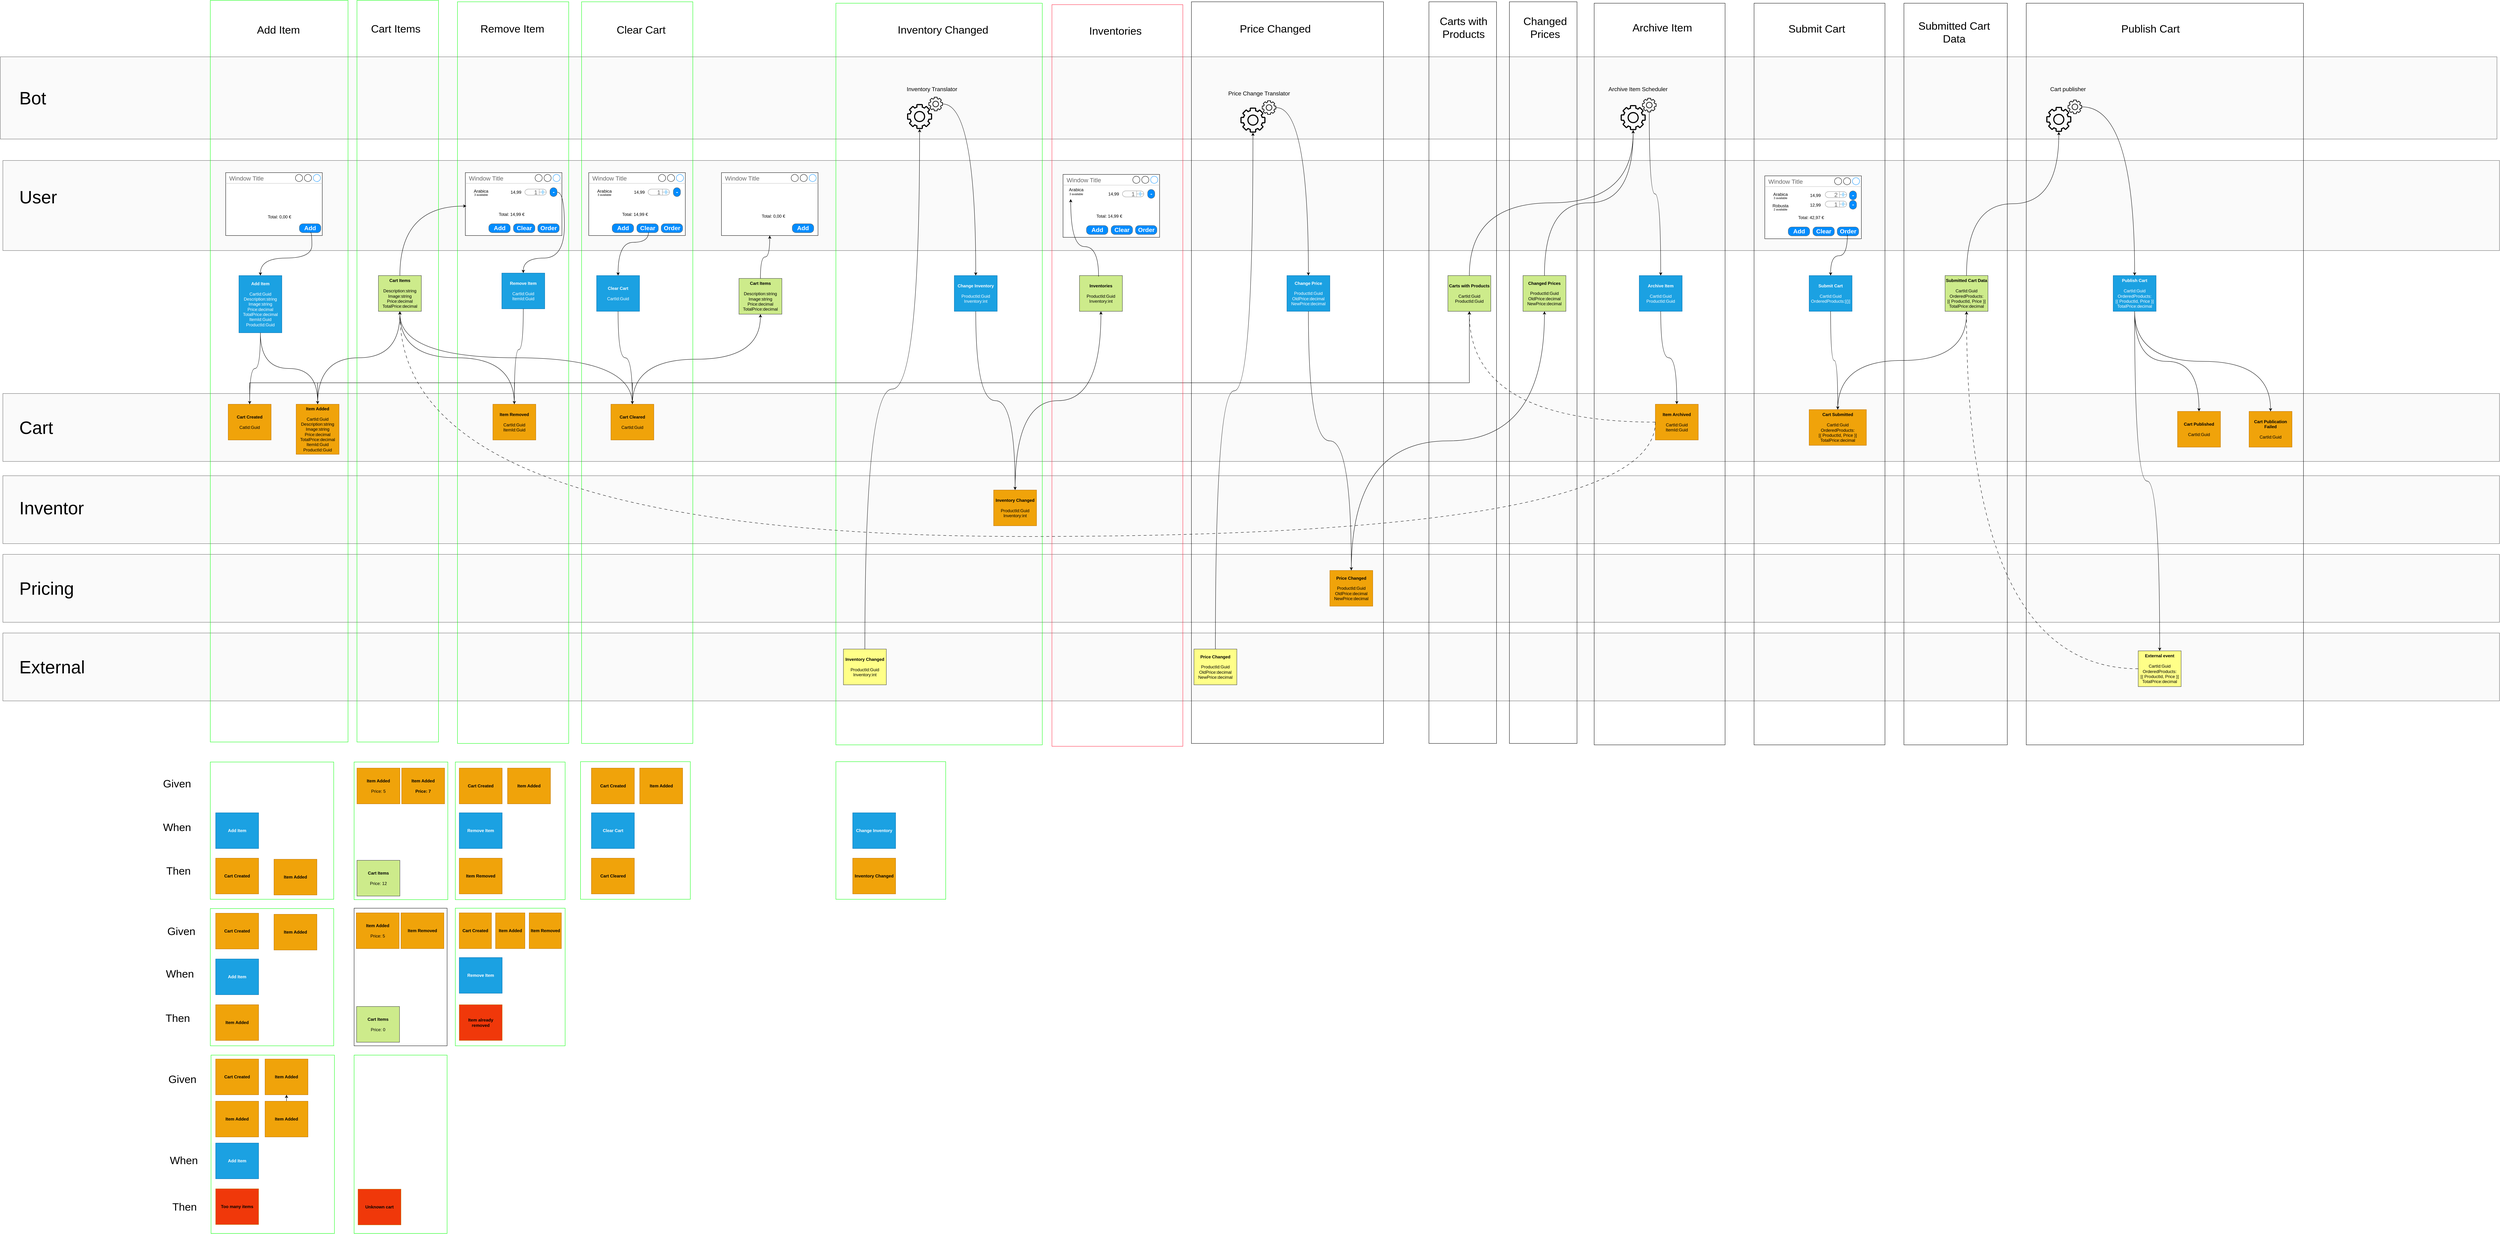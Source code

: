 <mxfile version="26.0.9">
  <diagram name="Page-1" id="xVLohdDUBPAaQV3EGwE7">
    <mxGraphModel dx="3987" dy="2676" grid="0" gridSize="10" guides="1" tooltips="1" connect="1" arrows="1" fold="1" page="0" pageScale="1" pageWidth="850" pageHeight="1100" math="0" shadow="0">
      <root>
        <mxCell id="0" />
        <mxCell id="1" style="locked=1;" parent="0" />
        <mxCell id="ByxKJx8sGJnM6fiIf0L5-66" value="" style="rounded=0;whiteSpace=wrap;html=1;fillColor=light-dark(#fafafa, #1a1a1a);fontColor=#333333;strokeColor=#666666;" parent="1" vertex="1">
          <mxGeometry x="-500" y="1200" width="6980" height="190" as="geometry" />
        </mxCell>
        <mxCell id="ByxKJx8sGJnM6fiIf0L5-65" value="" style="rounded=0;whiteSpace=wrap;html=1;fillColor=light-dark(#fafafa, #1a1a1a);fontColor=#333333;strokeColor=#666666;" parent="1" vertex="1">
          <mxGeometry x="-500" y="980" width="6980" height="190" as="geometry" />
        </mxCell>
        <mxCell id="ByxKJx8sGJnM6fiIf0L5-64" value="" style="rounded=0;whiteSpace=wrap;html=1;fillColor=light-dark(#fafafa, #1a1a1a);fontColor=#333333;strokeColor=#666666;" parent="1" vertex="1">
          <mxGeometry x="-500" y="760" width="6980" height="190" as="geometry" />
        </mxCell>
        <mxCell id="ByxKJx8sGJnM6fiIf0L5-63" value="" style="rounded=0;whiteSpace=wrap;html=1;fillColor=light-dark(#fafafa, #1a1a1a);fontColor=#333333;strokeColor=#666666;" parent="1" vertex="1">
          <mxGeometry x="-500" y="530" width="6980" height="190" as="geometry" />
        </mxCell>
        <mxCell id="ByxKJx8sGJnM6fiIf0L5-60" value="" style="rounded=0;whiteSpace=wrap;html=1;fillColor=light-dark(#fafafa, #1a1a1a);fontColor=#333333;strokeColor=#666666;" parent="1" vertex="1">
          <mxGeometry x="-507" y="-412" width="6980" height="230" as="geometry" />
        </mxCell>
        <mxCell id="ByxKJx8sGJnM6fiIf0L5-59" value="" style="rounded=0;whiteSpace=wrap;html=1;fillColor=#FAFAFA;fontColor=#333333;strokeColor=#666666;" parent="1" vertex="1">
          <mxGeometry x="-500" y="-122" width="6980" height="252" as="geometry" />
        </mxCell>
        <mxCell id="ByxKJx8sGJnM6fiIf0L5-1" value="&lt;b&gt;Add Item&lt;/b&gt;&lt;div&gt;&lt;b&gt;&lt;br&gt;&lt;/b&gt;&lt;div&gt;&lt;span style=&quot;background-color: transparent; color: light-dark(rgb(255, 255, 255), rgb(18, 18, 18));&quot;&gt;CartId:Guid&lt;/span&gt;&lt;br&gt;&lt;/div&gt;&lt;div&gt;Description:string&lt;/div&gt;&lt;div&gt;Image:string&lt;/div&gt;&lt;div&gt;Price:decimal&lt;/div&gt;&lt;div&gt;TotalPrice:decimal&lt;/div&gt;&lt;div&gt;ItemId:Guid&lt;/div&gt;&lt;div&gt;ProductId:Guid&lt;/div&gt;&lt;/div&gt;" style="rounded=0;whiteSpace=wrap;html=1;fillColor=#1ba1e2;fontColor=#ffffff;strokeColor=#006EAF;" parent="1" vertex="1">
          <mxGeometry x="160" y="200" width="120" height="160" as="geometry" />
        </mxCell>
        <mxCell id="ByxKJx8sGJnM6fiIf0L5-2" value="&lt;b&gt;Item Added&lt;/b&gt;&lt;div&gt;&lt;b&gt;&lt;br&gt;&lt;/b&gt;&lt;/div&gt;&lt;div&gt;&lt;div&gt;&lt;font style=&quot;color: rgb(0, 0, 0);&quot;&gt;&lt;span style=&quot;background-color: transparent;&quot;&gt;CartId:Guid&lt;/span&gt;&lt;br&gt;&lt;/font&gt;&lt;/div&gt;&lt;div style=&quot;color: rgb(255, 255, 255);&quot;&gt;&lt;font style=&quot;color: rgb(0, 0, 0);&quot;&gt;Description:string&lt;/font&gt;&lt;/div&gt;&lt;div style=&quot;color: rgb(255, 255, 255);&quot;&gt;&lt;font style=&quot;color: rgb(0, 0, 0);&quot;&gt;Image:string&lt;/font&gt;&lt;/div&gt;&lt;div style=&quot;color: rgb(255, 255, 255);&quot;&gt;&lt;font style=&quot;color: rgb(0, 0, 0);&quot;&gt;Price:decimal&lt;/font&gt;&lt;/div&gt;&lt;div style=&quot;color: rgb(255, 255, 255);&quot;&gt;&lt;font style=&quot;color: rgb(0, 0, 0);&quot;&gt;TotalPrice:decimal&lt;/font&gt;&lt;/div&gt;&lt;div style=&quot;color: rgb(255, 255, 255);&quot;&gt;&lt;font style=&quot;color: rgb(0, 0, 0);&quot;&gt;ItemId:Guid&lt;/font&gt;&lt;/div&gt;&lt;div style=&quot;color: rgb(255, 255, 255);&quot;&gt;&lt;font style=&quot;color: rgb(0, 0, 0);&quot;&gt;ProductId:Guid&lt;/font&gt;&lt;/div&gt;&lt;/div&gt;" style="rounded=0;whiteSpace=wrap;html=1;fillColor=#f0a30a;strokeColor=#BD7000;fontColor=#000000;" parent="1" vertex="1">
          <mxGeometry x="320" y="560" width="120" height="140" as="geometry" />
        </mxCell>
        <mxCell id="ByxKJx8sGJnM6fiIf0L5-3" value="&lt;b&gt;Cart Created&lt;/b&gt;&lt;div&gt;&lt;br&gt;&lt;/div&gt;&lt;div&gt;CatId:Guid&lt;/div&gt;" style="rounded=0;whiteSpace=wrap;html=1;fillColor=#f0a30a;strokeColor=#BD7000;fontColor=#000000;" parent="1" vertex="1">
          <mxGeometry x="130" y="560" width="120" height="100" as="geometry" />
        </mxCell>
        <mxCell id="ByxKJx8sGJnM6fiIf0L5-4" value="" style="endArrow=classic;html=1;rounded=0;fontFamily=Helvetica;fontSize=12;fontColor=default;fontStyle=0;curved=1;edgeStyle=orthogonalEdgeStyle;exitX=0.5;exitY=1;exitDx=0;exitDy=0;entryX=0.5;entryY=0;entryDx=0;entryDy=0;" parent="1" source="ByxKJx8sGJnM6fiIf0L5-1" target="ByxKJx8sGJnM6fiIf0L5-3" edge="1">
          <mxGeometry width="50" height="50" relative="1" as="geometry">
            <mxPoint x="150" y="410" as="sourcePoint" />
            <mxPoint x="200" y="490" as="targetPoint" />
          </mxGeometry>
        </mxCell>
        <mxCell id="ByxKJx8sGJnM6fiIf0L5-5" value="" style="endArrow=classic;html=1;rounded=0;fontFamily=Helvetica;fontSize=12;fontColor=default;fontStyle=0;curved=1;edgeStyle=orthogonalEdgeStyle;exitX=0.5;exitY=1;exitDx=0;exitDy=0;entryX=0.5;entryY=0;entryDx=0;entryDy=0;" parent="1" source="ByxKJx8sGJnM6fiIf0L5-1" target="ByxKJx8sGJnM6fiIf0L5-2" edge="1">
          <mxGeometry width="50" height="50" relative="1" as="geometry">
            <mxPoint x="390" y="420" as="sourcePoint" />
            <mxPoint x="440" y="500" as="targetPoint" />
          </mxGeometry>
        </mxCell>
        <mxCell id="ByxKJx8sGJnM6fiIf0L5-6" value="&lt;b&gt;Cart Items&lt;/b&gt;&lt;div&gt;&lt;br&gt;&lt;/div&gt;&lt;div&gt;Description:string&lt;/div&gt;&lt;div&gt;Image:string&lt;/div&gt;&lt;div&gt;Price:decimal&lt;/div&gt;&lt;div&gt;TotalPrice:decimal&lt;/div&gt;" style="rounded=0;whiteSpace=wrap;html=1;fillColor=#cdeb8b;strokeColor=#36393d;" parent="1" vertex="1">
          <mxGeometry x="550" y="200" width="120" height="100" as="geometry" />
        </mxCell>
        <mxCell id="ByxKJx8sGJnM6fiIf0L5-8" value="" style="endArrow=classic;html=1;rounded=0;fontFamily=Helvetica;fontSize=12;fontColor=default;fontStyle=0;curved=1;edgeStyle=orthogonalEdgeStyle;exitX=0.5;exitY=0;exitDx=0;exitDy=0;entryX=0.5;entryY=1;entryDx=0;entryDy=0;" parent="1" source="ByxKJx8sGJnM6fiIf0L5-2" target="ByxKJx8sGJnM6fiIf0L5-6" edge="1">
          <mxGeometry width="50" height="50" relative="1" as="geometry">
            <mxPoint x="560" y="420" as="sourcePoint" />
            <mxPoint x="610" y="500" as="targetPoint" />
          </mxGeometry>
        </mxCell>
        <mxCell id="ByxKJx8sGJnM6fiIf0L5-9" value="&lt;b&gt;Remove Item&lt;/b&gt;&lt;div&gt;&lt;br&gt;&lt;/div&gt;&lt;div&gt;CartId:Guid&lt;/div&gt;&lt;div&gt;ItemId:Guid&lt;/div&gt;" style="rounded=0;whiteSpace=wrap;html=1;fillColor=#1ba1e2;fontColor=#ffffff;strokeColor=#006EAF;" parent="1" vertex="1">
          <mxGeometry x="895" y="193" width="120" height="100" as="geometry" />
        </mxCell>
        <mxCell id="ByxKJx8sGJnM6fiIf0L5-10" value="&lt;b&gt;Item Removed&lt;/b&gt;&lt;div&gt;&lt;br&gt;&lt;/div&gt;&lt;div&gt;CartId:Guid&lt;/div&gt;&lt;div&gt;ItemId:Guid&lt;/div&gt;" style="rounded=0;whiteSpace=wrap;html=1;fillColor=#f0a30a;strokeColor=#BD7000;fontColor=#000000;" parent="1" vertex="1">
          <mxGeometry x="870" y="560" width="120" height="100" as="geometry" />
        </mxCell>
        <mxCell id="ByxKJx8sGJnM6fiIf0L5-11" value="&lt;b&gt;Clear Cart&lt;/b&gt;&lt;div&gt;&lt;br&gt;&lt;/div&gt;&lt;div&gt;CartId:Guid&lt;/div&gt;" style="rounded=0;whiteSpace=wrap;html=1;fillColor=#1ba1e2;fontColor=#ffffff;strokeColor=#006EAF;" parent="1" vertex="1">
          <mxGeometry x="1160" y="200" width="120" height="100" as="geometry" />
        </mxCell>
        <mxCell id="ByxKJx8sGJnM6fiIf0L5-12" value="&lt;b&gt;Cart Cleared&lt;/b&gt;&lt;div&gt;&lt;br&gt;&lt;/div&gt;&lt;div&gt;CartId:Guid&lt;/div&gt;" style="rounded=0;whiteSpace=wrap;html=1;fillColor=#f0a30a;strokeColor=#BD7000;fontColor=#000000;" parent="1" vertex="1">
          <mxGeometry x="1200" y="560" width="120" height="100" as="geometry" />
        </mxCell>
        <mxCell id="ByxKJx8sGJnM6fiIf0L5-13" value="" style="endArrow=classic;html=1;rounded=0;fontFamily=Helvetica;fontSize=12;fontColor=default;fontStyle=0;curved=1;edgeStyle=orthogonalEdgeStyle;exitX=0.5;exitY=1;exitDx=0;exitDy=0;entryX=0.5;entryY=0;entryDx=0;entryDy=0;" parent="1" source="ByxKJx8sGJnM6fiIf0L5-9" target="ByxKJx8sGJnM6fiIf0L5-10" edge="1">
          <mxGeometry width="50" height="50" relative="1" as="geometry">
            <mxPoint x="940" y="470" as="sourcePoint" />
            <mxPoint x="990" y="550" as="targetPoint" />
            <Array as="points">
              <mxPoint x="955" y="407" />
              <mxPoint x="930" y="407" />
            </Array>
          </mxGeometry>
        </mxCell>
        <mxCell id="ByxKJx8sGJnM6fiIf0L5-14" value="" style="endArrow=classic;html=1;rounded=0;fontFamily=Helvetica;fontSize=12;fontColor=default;fontStyle=0;curved=1;edgeStyle=orthogonalEdgeStyle;exitX=0.5;exitY=1;exitDx=0;exitDy=0;entryX=0.5;entryY=0;entryDx=0;entryDy=0;" parent="1" source="ByxKJx8sGJnM6fiIf0L5-11" target="ByxKJx8sGJnM6fiIf0L5-12" edge="1">
          <mxGeometry width="50" height="50" relative="1" as="geometry">
            <mxPoint x="1150" y="360" as="sourcePoint" />
            <mxPoint x="1200" y="440" as="targetPoint" />
          </mxGeometry>
        </mxCell>
        <mxCell id="ByxKJx8sGJnM6fiIf0L5-15" value="" style="endArrow=classic;html=1;rounded=0;fontFamily=Helvetica;fontSize=12;fontColor=default;fontStyle=0;curved=1;edgeStyle=orthogonalEdgeStyle;exitX=0.5;exitY=0;exitDx=0;exitDy=0;entryX=0.5;entryY=1;entryDx=0;entryDy=0;" parent="1" source="ByxKJx8sGJnM6fiIf0L5-10" target="ByxKJx8sGJnM6fiIf0L5-6" edge="1">
          <mxGeometry width="50" height="50" relative="1" as="geometry">
            <mxPoint x="790" y="500" as="sourcePoint" />
            <mxPoint x="840" y="580" as="targetPoint" />
          </mxGeometry>
        </mxCell>
        <mxCell id="ByxKJx8sGJnM6fiIf0L5-16" value="" style="endArrow=classic;html=1;rounded=0;fontFamily=Helvetica;fontSize=12;fontColor=default;fontStyle=0;curved=1;edgeStyle=orthogonalEdgeStyle;exitX=0.5;exitY=0;exitDx=0;exitDy=0;entryX=0.5;entryY=1;entryDx=0;entryDy=0;" parent="1" source="ByxKJx8sGJnM6fiIf0L5-12" target="ByxKJx8sGJnM6fiIf0L5-6" edge="1">
          <mxGeometry width="50" height="50" relative="1" as="geometry">
            <mxPoint x="1240" y="550" as="sourcePoint" />
            <mxPoint x="1290" y="630" as="targetPoint" />
          </mxGeometry>
        </mxCell>
        <mxCell id="ByxKJx8sGJnM6fiIf0L5-17" value="" style="group" parent="1" vertex="1" connectable="0">
          <mxGeometry x="2028" y="-300" width="100" height="90" as="geometry" />
        </mxCell>
        <mxCell id="ByxKJx8sGJnM6fiIf0L5-18" value="" style="sketch=0;outlineConnect=0;fillColor=#000000;strokeColor=#000000;dashed=0;verticalLabelPosition=bottom;verticalAlign=top;align=center;html=1;fontSize=12;fontStyle=0;aspect=fixed;pointerEvents=1;shape=mxgraph.aws4.gear;" parent="ByxKJx8sGJnM6fiIf0L5-17" vertex="1">
          <mxGeometry y="20" width="70" height="70" as="geometry" />
        </mxCell>
        <mxCell id="ByxKJx8sGJnM6fiIf0L5-19" value="" style="sketch=0;outlineConnect=0;fillColor=#000000;strokeColor=#000000;dashed=0;verticalLabelPosition=bottom;verticalAlign=top;align=center;html=1;fontSize=12;fontStyle=0;aspect=fixed;pointerEvents=1;shape=mxgraph.aws4.gear;" parent="ByxKJx8sGJnM6fiIf0L5-17" vertex="1">
          <mxGeometry x="60" width="40" height="40" as="geometry" />
        </mxCell>
        <mxCell id="ByxKJx8sGJnM6fiIf0L5-20" value="&lt;b&gt;Change Inventory&lt;/b&gt;&lt;div&gt;&lt;br&gt;&lt;/div&gt;&lt;div&gt;ProductId:Guid&lt;/div&gt;&lt;div&gt;Inventory:int&lt;/div&gt;" style="rounded=0;whiteSpace=wrap;html=1;fillColor=#1ba1e2;fontColor=#ffffff;strokeColor=#006EAF;" parent="1" vertex="1">
          <mxGeometry x="2160" y="200" width="120" height="100" as="geometry" />
        </mxCell>
        <mxCell id="ByxKJx8sGJnM6fiIf0L5-21" value="&lt;b&gt;Inventory Changed&lt;/b&gt;&lt;div&gt;&lt;b&gt;&lt;br&gt;&lt;/b&gt;&lt;/div&gt;&lt;div&gt;&lt;div&gt;ProductId:Guid&lt;/div&gt;&lt;div&gt;Inventory:int&lt;/div&gt;&lt;/div&gt;" style="rounded=0;whiteSpace=wrap;html=1;fillColor=#f0a30a;strokeColor=#BD7000;fontColor=#000000;" parent="1" vertex="1">
          <mxGeometry x="2270" y="800" width="120" height="100" as="geometry" />
        </mxCell>
        <mxCell id="ByxKJx8sGJnM6fiIf0L5-22" value="&lt;b&gt;Inventory Changed&lt;/b&gt;&lt;div&gt;&lt;br&gt;&lt;/div&gt;&lt;div&gt;ProductId:Guid&lt;/div&gt;&lt;div&gt;Inventory:int&lt;/div&gt;" style="rounded=0;whiteSpace=wrap;html=1;fillColor=#ffff88;strokeColor=#36393d;" parent="1" vertex="1">
          <mxGeometry x="1850" y="1245" width="120" height="100" as="geometry" />
        </mxCell>
        <mxCell id="ByxKJx8sGJnM6fiIf0L5-23" value="" style="endArrow=classic;html=1;rounded=0;fontFamily=Helvetica;fontSize=12;fontColor=default;fontStyle=0;curved=1;edgeStyle=orthogonalEdgeStyle;exitX=0.5;exitY=0;exitDx=0;exitDy=0;" parent="1" source="ByxKJx8sGJnM6fiIf0L5-22" target="ByxKJx8sGJnM6fiIf0L5-18" edge="1">
          <mxGeometry width="50" height="50" relative="1" as="geometry">
            <mxPoint x="1830" y="760" as="sourcePoint" />
            <mxPoint x="1770" y="10" as="targetPoint" />
          </mxGeometry>
        </mxCell>
        <mxCell id="ByxKJx8sGJnM6fiIf0L5-24" value="" style="endArrow=classic;html=1;rounded=0;fontFamily=Helvetica;fontSize=12;fontColor=default;fontStyle=0;curved=1;edgeStyle=orthogonalEdgeStyle;entryX=0.5;entryY=0;entryDx=0;entryDy=0;" parent="1" source="ByxKJx8sGJnM6fiIf0L5-19" target="ByxKJx8sGJnM6fiIf0L5-20" edge="1">
          <mxGeometry width="50" height="50" relative="1" as="geometry">
            <mxPoint x="2250" y="150" as="sourcePoint" />
            <mxPoint x="2300" y="230" as="targetPoint" />
          </mxGeometry>
        </mxCell>
        <mxCell id="ByxKJx8sGJnM6fiIf0L5-25" value="" style="endArrow=classic;html=1;rounded=0;fontFamily=Helvetica;fontSize=12;fontColor=default;fontStyle=0;curved=1;edgeStyle=orthogonalEdgeStyle;exitX=0.5;exitY=1;exitDx=0;exitDy=0;entryX=0.5;entryY=0;entryDx=0;entryDy=0;" parent="1" source="ByxKJx8sGJnM6fiIf0L5-20" target="ByxKJx8sGJnM6fiIf0L5-21" edge="1">
          <mxGeometry width="50" height="50" relative="1" as="geometry">
            <mxPoint x="2200" y="450" as="sourcePoint" />
            <mxPoint x="2250" y="530" as="targetPoint" />
          </mxGeometry>
        </mxCell>
        <mxCell id="ByxKJx8sGJnM6fiIf0L5-26" value="" style="group" parent="1" vertex="1" connectable="0">
          <mxGeometry x="2960" y="-290" width="100" height="90" as="geometry" />
        </mxCell>
        <mxCell id="ByxKJx8sGJnM6fiIf0L5-27" value="" style="sketch=0;outlineConnect=0;fillColor=#000000;strokeColor=#000000;dashed=0;verticalLabelPosition=bottom;verticalAlign=top;align=center;html=1;fontSize=12;fontStyle=0;aspect=fixed;pointerEvents=1;shape=mxgraph.aws4.gear;" parent="ByxKJx8sGJnM6fiIf0L5-26" vertex="1">
          <mxGeometry y="20" width="70" height="70" as="geometry" />
        </mxCell>
        <mxCell id="ByxKJx8sGJnM6fiIf0L5-28" value="" style="sketch=0;outlineConnect=0;fillColor=#000000;strokeColor=#000000;dashed=0;verticalLabelPosition=bottom;verticalAlign=top;align=center;html=1;fontSize=12;fontStyle=0;aspect=fixed;pointerEvents=1;shape=mxgraph.aws4.gear;" parent="ByxKJx8sGJnM6fiIf0L5-26" vertex="1">
          <mxGeometry x="60" width="40" height="40" as="geometry" />
        </mxCell>
        <mxCell id="ByxKJx8sGJnM6fiIf0L5-29" value="&lt;b&gt;Price Changed&lt;/b&gt;&lt;div&gt;&lt;br&gt;&lt;/div&gt;&lt;div&gt;ProductId:Guid&lt;/div&gt;&lt;div&gt;OldPrice:decimal&lt;/div&gt;&lt;div&gt;NewPrice:decimal&lt;/div&gt;" style="rounded=0;whiteSpace=wrap;html=1;fillColor=#ffff88;strokeColor=#36393d;" parent="1" vertex="1">
          <mxGeometry x="2830" y="1245" width="120" height="100" as="geometry" />
        </mxCell>
        <mxCell id="ByxKJx8sGJnM6fiIf0L5-30" value="&lt;b&gt;Price Changed&lt;/b&gt;&lt;div&gt;&lt;br&gt;&lt;/div&gt;&lt;div&gt;ProductId:Guid&lt;/div&gt;&lt;div&gt;OldPrice:decimal&lt;/div&gt;&lt;div&gt;NewPrice:decimal&lt;/div&gt;" style="rounded=0;whiteSpace=wrap;html=1;fillColor=#f0a30a;strokeColor=#BD7000;fontColor=#000000;" parent="1" vertex="1">
          <mxGeometry x="3210" y="1025" width="120" height="100" as="geometry" />
        </mxCell>
        <mxCell id="ByxKJx8sGJnM6fiIf0L5-31" value="&lt;b&gt;Change Price&lt;/b&gt;&lt;div&gt;&lt;br&gt;&lt;/div&gt;&lt;div&gt;ProductId:Guid&lt;/div&gt;&lt;div&gt;OldPrice:decimal&lt;/div&gt;&lt;div&gt;NewPrice:decimal&lt;/div&gt;" style="rounded=0;whiteSpace=wrap;html=1;fillColor=#1ba1e2;fontColor=#ffffff;strokeColor=#006EAF;" parent="1" vertex="1">
          <mxGeometry x="3090" y="200" width="120" height="100" as="geometry" />
        </mxCell>
        <mxCell id="ByxKJx8sGJnM6fiIf0L5-32" value="&lt;b&gt;Carts with Products&lt;/b&gt;&lt;div&gt;&lt;br&gt;&lt;/div&gt;&lt;div&gt;CartId:Guid&lt;/div&gt;&lt;div&gt;ProductId:Guid&lt;/div&gt;" style="rounded=0;whiteSpace=wrap;html=1;fillColor=#cdeb8b;strokeColor=#36393d;" parent="1" vertex="1">
          <mxGeometry x="3540" y="200" width="120" height="100" as="geometry" />
        </mxCell>
        <mxCell id="ByxKJx8sGJnM6fiIf0L5-33" value="&lt;b&gt;Changed Prices&lt;/b&gt;&lt;div&gt;&lt;br&gt;&lt;/div&gt;&lt;div&gt;ProductId:Guid&lt;/div&gt;&lt;div&gt;OldPrice:decimal&lt;/div&gt;&lt;div&gt;NewPrice:decimal&lt;/div&gt;" style="rounded=0;whiteSpace=wrap;html=1;fillColor=#cdeb8b;strokeColor=#36393d;" parent="1" vertex="1">
          <mxGeometry x="3750" y="200" width="120" height="100" as="geometry" />
        </mxCell>
        <mxCell id="ByxKJx8sGJnM6fiIf0L5-34" value="&lt;b&gt;Archive Item&lt;/b&gt;&lt;div&gt;&lt;br&gt;&lt;/div&gt;&lt;div&gt;CartId:Guid&lt;/div&gt;&lt;div&gt;ProductId:Guid&lt;/div&gt;" style="rounded=0;whiteSpace=wrap;html=1;fillColor=#1ba1e2;fontColor=#ffffff;strokeColor=#006EAF;" parent="1" vertex="1">
          <mxGeometry x="4075" y="200" width="120" height="100" as="geometry" />
        </mxCell>
        <mxCell id="ByxKJx8sGJnM6fiIf0L5-35" value="&lt;b&gt;Item Archived&lt;/b&gt;&lt;div&gt;&lt;br&gt;&lt;/div&gt;&lt;div&gt;CartId:Guid&lt;/div&gt;&lt;div&gt;ItemId:Guid&lt;/div&gt;" style="rounded=0;whiteSpace=wrap;html=1;fillColor=#f0a30a;strokeColor=#BD7000;fontColor=#000000;" parent="1" vertex="1">
          <mxGeometry x="4120" y="560" width="120" height="100" as="geometry" />
        </mxCell>
        <mxCell id="ByxKJx8sGJnM6fiIf0L5-36" value="" style="endArrow=classic;html=1;rounded=0;fontFamily=Helvetica;fontSize=12;fontColor=default;fontStyle=0;curved=1;edgeStyle=orthogonalEdgeStyle;exitX=0.5;exitY=0;exitDx=0;exitDy=0;" parent="1" source="ByxKJx8sGJnM6fiIf0L5-29" target="ByxKJx8sGJnM6fiIf0L5-27" edge="1">
          <mxGeometry width="50" height="50" relative="1" as="geometry">
            <mxPoint x="2900" y="610" as="sourcePoint" />
            <mxPoint x="2910" y="180" as="targetPoint" />
          </mxGeometry>
        </mxCell>
        <mxCell id="ByxKJx8sGJnM6fiIf0L5-37" value="" style="endArrow=classic;html=1;rounded=0;fontFamily=Helvetica;fontSize=12;fontColor=default;fontStyle=0;curved=1;edgeStyle=orthogonalEdgeStyle;entryX=0.5;entryY=0;entryDx=0;entryDy=0;" parent="1" source="ByxKJx8sGJnM6fiIf0L5-28" target="ByxKJx8sGJnM6fiIf0L5-31" edge="1">
          <mxGeometry width="50" height="50" relative="1" as="geometry">
            <mxPoint x="3260" y="50" as="sourcePoint" />
            <mxPoint x="3310" y="130" as="targetPoint" />
          </mxGeometry>
        </mxCell>
        <mxCell id="ByxKJx8sGJnM6fiIf0L5-38" value="" style="endArrow=classic;html=1;rounded=0;fontFamily=Helvetica;fontSize=12;fontColor=default;fontStyle=0;curved=1;edgeStyle=orthogonalEdgeStyle;exitX=0.5;exitY=1;exitDx=0;exitDy=0;entryX=0.5;entryY=0;entryDx=0;entryDy=0;" parent="1" source="ByxKJx8sGJnM6fiIf0L5-31" target="ByxKJx8sGJnM6fiIf0L5-30" edge="1">
          <mxGeometry width="50" height="50" relative="1" as="geometry">
            <mxPoint x="3230" y="480" as="sourcePoint" />
            <mxPoint x="3280" y="560" as="targetPoint" />
          </mxGeometry>
        </mxCell>
        <mxCell id="ByxKJx8sGJnM6fiIf0L5-39" value="" style="endArrow=classic;html=1;rounded=0;fontFamily=Helvetica;fontSize=12;fontColor=default;fontStyle=0;curved=1;edgeStyle=orthogonalEdgeStyle;exitX=0.5;exitY=0;exitDx=0;exitDy=0;entryX=0.5;entryY=1;entryDx=0;entryDy=0;" parent="1" source="ByxKJx8sGJnM6fiIf0L5-30" target="ByxKJx8sGJnM6fiIf0L5-33" edge="1">
          <mxGeometry width="50" height="50" relative="1" as="geometry">
            <mxPoint x="3390" y="570" as="sourcePoint" />
            <mxPoint x="3440" y="650" as="targetPoint" />
          </mxGeometry>
        </mxCell>
        <mxCell id="ByxKJx8sGJnM6fiIf0L5-40" value="" style="endArrow=classic;html=1;rounded=0;fontFamily=Helvetica;fontSize=12;fontColor=default;fontStyle=0;curved=1;edgeStyle=orthogonalEdgeStyle;exitX=0;exitY=0.5;exitDx=0;exitDy=0;entryX=0.5;entryY=1;entryDx=0;entryDy=0;dashed=1;dashPattern=8 8;" parent="1" source="ByxKJx8sGJnM6fiIf0L5-35" target="ByxKJx8sGJnM6fiIf0L5-32" edge="1">
          <mxGeometry width="50" height="50" relative="1" as="geometry">
            <mxPoint x="3670" y="690" as="sourcePoint" />
            <mxPoint x="3720" y="770" as="targetPoint" />
          </mxGeometry>
        </mxCell>
        <mxCell id="ByxKJx8sGJnM6fiIf0L5-41" value="" style="endArrow=classic;html=1;rounded=0;fontFamily=Helvetica;fontSize=12;fontColor=default;fontStyle=0;curved=1;edgeStyle=orthogonalEdgeStyle;exitX=0.5;exitY=1;exitDx=0;exitDy=0;entryX=0.5;entryY=0;entryDx=0;entryDy=0;" parent="1" source="ByxKJx8sGJnM6fiIf0L5-34" target="ByxKJx8sGJnM6fiIf0L5-35" edge="1">
          <mxGeometry width="50" height="50" relative="1" as="geometry">
            <mxPoint x="4070" y="540" as="sourcePoint" />
            <mxPoint x="4120" y="620" as="targetPoint" />
          </mxGeometry>
        </mxCell>
        <mxCell id="ByxKJx8sGJnM6fiIf0L5-42" value="" style="group" parent="1" vertex="1" connectable="0">
          <mxGeometry x="4023" y="-297" width="100" height="90" as="geometry" />
        </mxCell>
        <mxCell id="ByxKJx8sGJnM6fiIf0L5-43" value="" style="sketch=0;outlineConnect=0;fillColor=#000000;strokeColor=#000000;dashed=0;verticalLabelPosition=bottom;verticalAlign=top;align=center;html=1;fontSize=12;fontStyle=0;aspect=fixed;pointerEvents=1;shape=mxgraph.aws4.gear;" parent="ByxKJx8sGJnM6fiIf0L5-42" vertex="1">
          <mxGeometry y="20" width="70" height="70" as="geometry" />
        </mxCell>
        <mxCell id="ByxKJx8sGJnM6fiIf0L5-44" value="" style="sketch=0;outlineConnect=0;fillColor=#000000;strokeColor=#000000;dashed=0;verticalLabelPosition=bottom;verticalAlign=top;align=center;html=1;fontSize=12;fontStyle=0;aspect=fixed;pointerEvents=1;shape=mxgraph.aws4.gear;" parent="ByxKJx8sGJnM6fiIf0L5-42" vertex="1">
          <mxGeometry x="60" width="40" height="40" as="geometry" />
        </mxCell>
        <mxCell id="ByxKJx8sGJnM6fiIf0L5-45" value="" style="endArrow=classic;html=1;rounded=0;fontFamily=Helvetica;fontSize=12;fontColor=default;fontStyle=0;curved=1;edgeStyle=orthogonalEdgeStyle;exitX=0.5;exitY=0;exitDx=0;exitDy=0;" parent="1" source="ByxKJx8sGJnM6fiIf0L5-32" target="ByxKJx8sGJnM6fiIf0L5-43" edge="1">
          <mxGeometry width="50" height="50" relative="1" as="geometry">
            <mxPoint x="3630" y="100" as="sourcePoint" />
            <mxPoint x="3680" y="180" as="targetPoint" />
          </mxGeometry>
        </mxCell>
        <mxCell id="ByxKJx8sGJnM6fiIf0L5-46" value="" style="endArrow=classic;html=1;rounded=0;fontFamily=Helvetica;fontSize=12;fontColor=default;fontStyle=0;curved=1;edgeStyle=orthogonalEdgeStyle;exitX=0.5;exitY=0;exitDx=0;exitDy=0;" parent="1" source="ByxKJx8sGJnM6fiIf0L5-33" target="ByxKJx8sGJnM6fiIf0L5-43" edge="1">
          <mxGeometry width="50" height="50" relative="1" as="geometry">
            <mxPoint x="3780" y="240" as="sourcePoint" />
            <mxPoint x="3830" y="320" as="targetPoint" />
          </mxGeometry>
        </mxCell>
        <mxCell id="ByxKJx8sGJnM6fiIf0L5-47" value="" style="endArrow=classic;html=1;rounded=0;fontFamily=Helvetica;fontSize=12;fontColor=default;fontStyle=0;curved=1;edgeStyle=orthogonalEdgeStyle;entryX=0.5;entryY=0;entryDx=0;entryDy=0;" parent="1" source="ByxKJx8sGJnM6fiIf0L5-44" target="ByxKJx8sGJnM6fiIf0L5-34" edge="1">
          <mxGeometry width="50" height="50" relative="1" as="geometry">
            <mxPoint x="4180" y="30" as="sourcePoint" />
            <mxPoint x="4230" y="110" as="targetPoint" />
          </mxGeometry>
        </mxCell>
        <mxCell id="ByxKJx8sGJnM6fiIf0L5-48" value="" style="endArrow=classic;html=1;rounded=0;exitX=0.5;exitY=0;exitDx=0;exitDy=0;edgeStyle=orthogonalEdgeStyle;entryX=0.5;entryY=1;entryDx=0;entryDy=0;" parent="1" source="ByxKJx8sGJnM6fiIf0L5-12" target="ByxKJx8sGJnM6fiIf0L5-32" edge="1">
          <mxGeometry width="50" height="50" relative="1" as="geometry">
            <mxPoint x="1310" y="480" as="sourcePoint" />
            <mxPoint x="1360" y="430" as="targetPoint" />
            <Array as="points">
              <mxPoint x="1260" y="500" />
              <mxPoint x="3600" y="500" />
            </Array>
          </mxGeometry>
        </mxCell>
        <mxCell id="ByxKJx8sGJnM6fiIf0L5-49" value="&lt;b&gt;Inventories&lt;/b&gt;&lt;div&gt;&lt;br&gt;&lt;/div&gt;&lt;div&gt;ProductId:Guid&lt;/div&gt;&lt;div&gt;Inventory:int&lt;/div&gt;" style="rounded=0;whiteSpace=wrap;html=1;fillColor=#cdeb8b;strokeColor=#36393d;" parent="1" vertex="1">
          <mxGeometry x="2510" y="200" width="120" height="100" as="geometry" />
        </mxCell>
        <mxCell id="ByxKJx8sGJnM6fiIf0L5-50" value="" style="endArrow=classic;html=1;rounded=0;fontFamily=Helvetica;fontSize=12;fontColor=default;fontStyle=0;curved=1;edgeStyle=orthogonalEdgeStyle;exitX=0.5;exitY=0;exitDx=0;exitDy=0;entryX=0.5;entryY=1;entryDx=0;entryDy=0;" parent="1" source="ByxKJx8sGJnM6fiIf0L5-21" target="ByxKJx8sGJnM6fiIf0L5-49" edge="1">
          <mxGeometry width="50" height="50" relative="1" as="geometry">
            <mxPoint x="2440" y="580" as="sourcePoint" />
            <mxPoint x="2490" y="660" as="targetPoint" />
          </mxGeometry>
        </mxCell>
        <mxCell id="ByxKJx8sGJnM6fiIf0L5-51" value="&lt;font style=&quot;font-size: 16px;&quot;&gt;Inventory Translator&lt;/font&gt;" style="text;strokeColor=none;fillColor=none;align=left;verticalAlign=middle;spacingLeft=4;spacingRight=4;overflow=hidden;points=[[0,0.5],[1,0.5]];portConstraint=eastwest;rotatable=0;whiteSpace=wrap;html=1;" parent="1" vertex="1">
          <mxGeometry x="2021" y="-337" width="190" height="30" as="geometry" />
        </mxCell>
        <mxCell id="ByxKJx8sGJnM6fiIf0L5-52" value="&lt;font style=&quot;font-size: 16px;&quot;&gt;Price Change Translator&lt;/font&gt;" style="text;strokeColor=none;fillColor=none;align=left;verticalAlign=middle;spacingLeft=4;spacingRight=4;overflow=hidden;points=[[0,0.5],[1,0.5]];portConstraint=eastwest;rotatable=0;whiteSpace=wrap;html=1;" parent="1" vertex="1">
          <mxGeometry x="2920" y="-325" width="190" height="30" as="geometry" />
        </mxCell>
        <mxCell id="ByxKJx8sGJnM6fiIf0L5-53" value="&lt;font style=&quot;font-size: 16px;&quot;&gt;Archive Item Scheduler&lt;/font&gt;" style="text;strokeColor=none;fillColor=none;align=left;verticalAlign=middle;spacingLeft=4;spacingRight=4;overflow=hidden;points=[[0,0.5],[1,0.5]];portConstraint=eastwest;rotatable=0;whiteSpace=wrap;html=1;" parent="1" vertex="1">
          <mxGeometry x="3983" y="-337" width="190" height="30" as="geometry" />
        </mxCell>
        <mxCell id="ByxKJx8sGJnM6fiIf0L5-54" value="Window Title" style="strokeWidth=1;shadow=0;dashed=0;align=center;html=1;shape=mxgraph.mockup.containers.window;align=left;verticalAlign=top;spacingLeft=8;strokeColor2=#008cff;strokeColor3=#c4c4c4;fontColor=#666666;mainText=;fontSize=17;labelBackgroundColor=none;whiteSpace=wrap;" parent="1" vertex="1">
          <mxGeometry x="123" y="-88" width="270" height="176" as="geometry" />
        </mxCell>
        <mxCell id="ByxKJx8sGJnM6fiIf0L5-55" value="" style="endArrow=classic;html=1;rounded=0;exitX=0.5;exitY=0;exitDx=0;exitDy=0;entryX=0.5;entryY=1;entryDx=0;entryDy=0;edgeStyle=orthogonalEdgeStyle;" parent="1" source="ByxKJx8sGJnM6fiIf0L5-10" target="ByxKJx8sGJnM6fiIf0L5-32" edge="1">
          <mxGeometry width="50" height="50" relative="1" as="geometry">
            <mxPoint x="1160" y="950" as="sourcePoint" />
            <mxPoint x="3290" y="530" as="targetPoint" />
            <Array as="points">
              <mxPoint x="930" y="500" />
              <mxPoint x="3600" y="500" />
            </Array>
          </mxGeometry>
        </mxCell>
        <mxCell id="ByxKJx8sGJnM6fiIf0L5-56" value="" style="endArrow=classic;html=1;rounded=0;exitX=0.5;exitY=0;exitDx=0;exitDy=0;entryX=0.5;entryY=1;entryDx=0;entryDy=0;edgeStyle=orthogonalEdgeStyle;" parent="1" source="ByxKJx8sGJnM6fiIf0L5-2" target="ByxKJx8sGJnM6fiIf0L5-32" edge="1">
          <mxGeometry width="50" height="50" relative="1" as="geometry">
            <mxPoint x="460" y="940" as="sourcePoint" />
            <mxPoint x="2380" y="390" as="targetPoint" />
            <Array as="points">
              <mxPoint x="380" y="500" />
              <mxPoint x="3600" y="500" />
            </Array>
          </mxGeometry>
        </mxCell>
        <mxCell id="ByxKJx8sGJnM6fiIf0L5-57" value="" style="endArrow=classic;html=1;rounded=0;exitX=0.5;exitY=0;exitDx=0;exitDy=0;entryX=0.5;entryY=1;entryDx=0;entryDy=0;edgeStyle=orthogonalEdgeStyle;" parent="1" source="ByxKJx8sGJnM6fiIf0L5-3" target="ByxKJx8sGJnM6fiIf0L5-32" edge="1">
          <mxGeometry width="50" height="50" relative="1" as="geometry">
            <mxPoint x="480" y="890" as="sourcePoint" />
            <mxPoint x="2430" y="430" as="targetPoint" />
            <Array as="points">
              <mxPoint x="190" y="500" />
              <mxPoint x="3600" y="500" />
            </Array>
          </mxGeometry>
        </mxCell>
        <mxCell id="ByxKJx8sGJnM6fiIf0L5-58" value="" style="endArrow=classic;html=1;rounded=0;fontFamily=Helvetica;fontSize=12;fontColor=default;fontStyle=0;curved=1;edgeStyle=orthogonalEdgeStyle;exitX=0;exitY=0.5;exitDx=0;exitDy=0;entryX=0.5;entryY=1;entryDx=0;entryDy=0;dashed=1;dashPattern=8 8;" parent="1" source="ByxKJx8sGJnM6fiIf0L5-35" target="ByxKJx8sGJnM6fiIf0L5-6" edge="1">
          <mxGeometry width="50" height="50" relative="1" as="geometry">
            <mxPoint x="3960" y="790" as="sourcePoint" />
            <mxPoint x="1800" y="650" as="targetPoint" />
            <Array as="points">
              <mxPoint x="4120" y="930" />
              <mxPoint x="610" y="930" />
            </Array>
          </mxGeometry>
        </mxCell>
        <mxCell id="ByxKJx8sGJnM6fiIf0L5-61" value="&lt;font style=&quot;font-size: 50px;&quot;&gt;Bot&lt;/font&gt;" style="text;strokeColor=none;fillColor=none;align=left;verticalAlign=middle;spacingLeft=4;spacingRight=4;overflow=hidden;points=[[0,0.5],[1,0.5]];portConstraint=eastwest;rotatable=0;whiteSpace=wrap;html=1;" parent="1" vertex="1">
          <mxGeometry x="-460" y="-342" width="190" height="90" as="geometry" />
        </mxCell>
        <mxCell id="ByxKJx8sGJnM6fiIf0L5-62" value="&lt;font style=&quot;font-size: 50px;&quot;&gt;User&lt;/font&gt;" style="text;strokeColor=none;fillColor=none;align=left;verticalAlign=middle;spacingLeft=4;spacingRight=4;overflow=hidden;points=[[0,0.5],[1,0.5]];portConstraint=eastwest;rotatable=0;whiteSpace=wrap;html=1;" parent="1" vertex="1">
          <mxGeometry x="-460" y="-65" width="190" height="90" as="geometry" />
        </mxCell>
        <mxCell id="ByxKJx8sGJnM6fiIf0L5-67" value="&lt;font style=&quot;font-size: 50px;&quot;&gt;Cart&lt;/font&gt;" style="text;strokeColor=none;fillColor=none;align=left;verticalAlign=middle;spacingLeft=4;spacingRight=4;overflow=hidden;points=[[0,0.5],[1,0.5]];portConstraint=eastwest;rotatable=0;whiteSpace=wrap;html=1;" parent="1" vertex="1">
          <mxGeometry x="-460" y="580" width="190" height="90" as="geometry" />
        </mxCell>
        <mxCell id="ByxKJx8sGJnM6fiIf0L5-68" value="&lt;font style=&quot;font-size: 50px;&quot;&gt;Inventory&lt;/font&gt;" style="text;strokeColor=none;fillColor=none;align=left;verticalAlign=middle;spacingLeft=4;spacingRight=4;overflow=hidden;points=[[0,0.5],[1,0.5]];portConstraint=eastwest;rotatable=0;whiteSpace=wrap;html=1;" parent="1" vertex="1">
          <mxGeometry x="-460" y="805" width="190" height="90" as="geometry" />
        </mxCell>
        <mxCell id="ByxKJx8sGJnM6fiIf0L5-69" value="&lt;font style=&quot;font-size: 50px;&quot;&gt;Pricing&lt;/font&gt;" style="text;strokeColor=none;fillColor=none;align=left;verticalAlign=middle;spacingLeft=4;spacingRight=4;overflow=hidden;points=[[0,0.5],[1,0.5]];portConstraint=eastwest;rotatable=0;whiteSpace=wrap;html=1;" parent="1" vertex="1">
          <mxGeometry x="-460" y="1030" width="190" height="90" as="geometry" />
        </mxCell>
        <mxCell id="ByxKJx8sGJnM6fiIf0L5-70" value="&lt;font style=&quot;font-size: 50px;&quot;&gt;External&lt;/font&gt;" style="text;strokeColor=none;fillColor=none;align=left;verticalAlign=middle;spacingLeft=4;spacingRight=4;overflow=hidden;points=[[0,0.5],[1,0.5]];portConstraint=eastwest;rotatable=0;whiteSpace=wrap;html=1;" parent="1" vertex="1">
          <mxGeometry x="-460" y="1250" width="190" height="90" as="geometry" />
        </mxCell>
        <mxCell id="ByxKJx8sGJnM6fiIf0L5-80" value="" style="group" parent="1" vertex="1" connectable="0">
          <mxGeometry x="5213" y="-292" width="100" height="90" as="geometry" />
        </mxCell>
        <mxCell id="ByxKJx8sGJnM6fiIf0L5-81" value="" style="sketch=0;outlineConnect=0;fillColor=#000000;strokeColor=#000000;dashed=0;verticalLabelPosition=bottom;verticalAlign=top;align=center;html=1;fontSize=12;fontStyle=0;aspect=fixed;pointerEvents=1;shape=mxgraph.aws4.gear;" parent="ByxKJx8sGJnM6fiIf0L5-80" vertex="1">
          <mxGeometry y="20" width="70" height="70" as="geometry" />
        </mxCell>
        <mxCell id="ByxKJx8sGJnM6fiIf0L5-82" value="" style="sketch=0;outlineConnect=0;fillColor=#000000;strokeColor=#000000;dashed=0;verticalLabelPosition=bottom;verticalAlign=top;align=center;html=1;fontSize=12;fontStyle=0;aspect=fixed;pointerEvents=1;shape=mxgraph.aws4.gear;" parent="ByxKJx8sGJnM6fiIf0L5-80" vertex="1">
          <mxGeometry x="60" width="40" height="40" as="geometry" />
        </mxCell>
        <mxCell id="ByxKJx8sGJnM6fiIf0L5-83" value="&lt;b&gt;Submit Cart&lt;/b&gt;&lt;div&gt;&lt;br&gt;&lt;/div&gt;&lt;div&gt;CartId:Guid&lt;/div&gt;&lt;div&gt;OrderedProducts:[{}]&lt;/div&gt;" style="rounded=0;whiteSpace=wrap;html=1;fillColor=#1ba1e2;fontColor=#ffffff;strokeColor=#006EAF;" parent="1" vertex="1">
          <mxGeometry x="4550" y="200" width="120" height="100" as="geometry" />
        </mxCell>
        <mxCell id="ByxKJx8sGJnM6fiIf0L5-84" value="&lt;b&gt;Cart Submitted&lt;/b&gt;&lt;div&gt;&lt;br&gt;&lt;/div&gt;&lt;div&gt;CartId:Guid&lt;/div&gt;&lt;div&gt;OrderedProducts:&lt;/div&gt;&lt;div&gt;[{ ProductId, Price&amp;nbsp;&lt;span style=&quot;background-color: transparent; color: light-dark(rgb(0, 0, 0), rgb(237, 237, 237));&quot;&gt;}]&lt;/span&gt;&lt;/div&gt;&lt;div&gt;&lt;span style=&quot;background-color: transparent; color: light-dark(rgb(0, 0, 0), rgb(237, 237, 237));&quot;&gt;TotalPrice:decimal&lt;/span&gt;&lt;/div&gt;" style="rounded=0;whiteSpace=wrap;html=1;fillColor=#f0a30a;strokeColor=#BD7000;fontColor=#000000;" parent="1" vertex="1">
          <mxGeometry x="4550" y="575" width="160" height="100" as="geometry" />
        </mxCell>
        <mxCell id="ByxKJx8sGJnM6fiIf0L5-85" value="&lt;b&gt;Submitted Cart Data&lt;/b&gt;&lt;div&gt;&lt;br&gt;&lt;/div&gt;&lt;div&gt;CartId:Guid&lt;/div&gt;&lt;div&gt;OrderedProducts:&lt;/div&gt;&lt;div&gt;[{ ProductId, Price&amp;nbsp;&lt;span style=&quot;background-color: transparent; color: light-dark(rgb(0, 0, 0), rgb(237, 237, 237));&quot;&gt;}]&lt;/span&gt;&lt;/div&gt;&lt;div&gt;&lt;span style=&quot;background-color: transparent; color: light-dark(rgb(0, 0, 0), rgb(237, 237, 237));&quot;&gt;TotalPrice:decimal&lt;/span&gt;&lt;/div&gt;" style="rounded=0;whiteSpace=wrap;html=1;fillColor=#cdeb8b;strokeColor=#36393d;" parent="1" vertex="1">
          <mxGeometry x="4930" y="200" width="120" height="100" as="geometry" />
        </mxCell>
        <mxCell id="ByxKJx8sGJnM6fiIf0L5-86" value="&lt;b&gt;Publish Cart&lt;/b&gt;&lt;div&gt;&lt;b&gt;&lt;br&gt;&lt;/b&gt;&lt;/div&gt;&lt;div&gt;&lt;div style=&quot;&quot;&gt;&lt;font style=&quot;color: rgb(255, 255, 255);&quot;&gt;CartId:Guid&lt;/font&gt;&lt;/div&gt;&lt;div style=&quot;&quot;&gt;&lt;font style=&quot;color: rgb(255, 255, 255);&quot;&gt;OrderedProducts:&lt;/font&gt;&lt;/div&gt;&lt;div style=&quot;&quot;&gt;&lt;font style=&quot;color: rgb(255, 255, 255);&quot;&gt;[{ ProductId, Price&amp;nbsp;&lt;span style=&quot;background-color: transparent;&quot;&gt;}]&lt;/span&gt;&lt;/font&gt;&lt;/div&gt;&lt;div style=&quot;&quot;&gt;&lt;span style=&quot;background-color: transparent;&quot;&gt;&lt;font style=&quot;color: rgb(255, 255, 255);&quot;&gt;TotalPrice:decimal&lt;/font&gt;&lt;/span&gt;&lt;/div&gt;&lt;/div&gt;" style="rounded=0;whiteSpace=wrap;html=1;fillColor=#1ba1e2;fontColor=#ffffff;strokeColor=#006EAF;" parent="1" vertex="1">
          <mxGeometry x="5400" y="200" width="120" height="100" as="geometry" />
        </mxCell>
        <mxCell id="ByxKJx8sGJnM6fiIf0L5-87" value="&lt;b&gt;External event&lt;/b&gt;&lt;div&gt;&lt;b&gt;&lt;br&gt;&lt;/b&gt;&lt;div&gt;&lt;div&gt;CartId:Guid&lt;/div&gt;&lt;div&gt;OrderedProducts:&lt;/div&gt;&lt;div&gt;[{ ProductId, Price&amp;nbsp;&lt;span style=&quot;background-color: transparent; color: light-dark(rgb(0, 0, 0), rgb(237, 237, 237));&quot;&gt;}]&lt;/span&gt;&lt;/div&gt;&lt;div&gt;&lt;span style=&quot;background-color: transparent; color: light-dark(rgb(0, 0, 0), rgb(237, 237, 237));&quot;&gt;TotalPrice:decimal&lt;/span&gt;&lt;/div&gt;&lt;/div&gt;&lt;/div&gt;" style="rounded=0;whiteSpace=wrap;html=1;fillColor=#ffff88;strokeColor=#36393d;" parent="1" vertex="1">
          <mxGeometry x="5470" y="1250" width="120" height="100" as="geometry" />
        </mxCell>
        <mxCell id="ByxKJx8sGJnM6fiIf0L5-88" value="" style="endArrow=classic;html=1;rounded=0;fontFamily=Helvetica;fontSize=12;fontColor=default;fontStyle=0;curved=1;edgeStyle=orthogonalEdgeStyle;exitX=0.5;exitY=1;exitDx=0;exitDy=0;entryX=0.5;entryY=0;entryDx=0;entryDy=0;" parent="1" source="ByxKJx8sGJnM6fiIf0L5-83" target="ByxKJx8sGJnM6fiIf0L5-84" edge="1">
          <mxGeometry width="50" height="50" relative="1" as="geometry">
            <mxPoint x="4620" y="390" as="sourcePoint" />
            <mxPoint x="4670" y="470" as="targetPoint" />
          </mxGeometry>
        </mxCell>
        <mxCell id="ByxKJx8sGJnM6fiIf0L5-89" value="" style="endArrow=classic;html=1;rounded=0;fontFamily=Helvetica;fontSize=12;fontColor=default;fontStyle=0;curved=1;edgeStyle=orthogonalEdgeStyle;exitX=0.5;exitY=0;exitDx=0;exitDy=0;entryX=0.5;entryY=1;entryDx=0;entryDy=0;" parent="1" source="ByxKJx8sGJnM6fiIf0L5-84" target="ByxKJx8sGJnM6fiIf0L5-85" edge="1">
          <mxGeometry width="50" height="50" relative="1" as="geometry">
            <mxPoint x="4820" y="420" as="sourcePoint" />
            <mxPoint x="4870" y="500" as="targetPoint" />
          </mxGeometry>
        </mxCell>
        <mxCell id="ByxKJx8sGJnM6fiIf0L5-90" value="" style="endArrow=classic;html=1;rounded=0;fontFamily=Helvetica;fontSize=12;fontColor=default;fontStyle=0;curved=1;edgeStyle=orthogonalEdgeStyle;entryX=0.5;entryY=1;entryDx=0;entryDy=0;exitX=0;exitY=0.5;exitDx=0;exitDy=0;dashed=1;dashPattern=8 8;" parent="1" source="ByxKJx8sGJnM6fiIf0L5-87" target="ByxKJx8sGJnM6fiIf0L5-85" edge="1">
          <mxGeometry width="50" height="50" relative="1" as="geometry">
            <mxPoint x="5310" y="470" as="sourcePoint" />
            <mxPoint x="5360" y="550" as="targetPoint" />
          </mxGeometry>
        </mxCell>
        <mxCell id="ByxKJx8sGJnM6fiIf0L5-91" value="" style="endArrow=classic;html=1;rounded=0;fontFamily=Helvetica;fontSize=12;fontColor=default;fontStyle=0;curved=1;edgeStyle=orthogonalEdgeStyle;entryX=0.5;entryY=0;entryDx=0;entryDy=0;exitX=0.5;exitY=1;exitDx=0;exitDy=0;" parent="1" source="ByxKJx8sGJnM6fiIf0L5-86" target="ByxKJx8sGJnM6fiIf0L5-87" edge="1">
          <mxGeometry width="50" height="50" relative="1" as="geometry">
            <mxPoint x="5270" y="370" as="sourcePoint" />
            <mxPoint x="5320" y="450" as="targetPoint" />
          </mxGeometry>
        </mxCell>
        <mxCell id="ByxKJx8sGJnM6fiIf0L5-92" value="&lt;font style=&quot;font-size: 16px;&quot;&gt;Cart publisher&lt;/font&gt;" style="text;strokeColor=none;fillColor=none;align=left;verticalAlign=middle;spacingLeft=4;spacingRight=4;overflow=hidden;points=[[0,0.5],[1,0.5]];portConstraint=eastwest;rotatable=0;whiteSpace=wrap;html=1;" parent="1" vertex="1">
          <mxGeometry x="5218" y="-337" width="190" height="30" as="geometry" />
        </mxCell>
        <mxCell id="ByxKJx8sGJnM6fiIf0L5-93" value="" style="endArrow=classic;html=1;rounded=0;fontFamily=Helvetica;fontSize=12;fontColor=default;fontStyle=0;curved=1;edgeStyle=orthogonalEdgeStyle;exitX=0.5;exitY=0;exitDx=0;exitDy=0;" parent="1" source="ByxKJx8sGJnM6fiIf0L5-85" target="ByxKJx8sGJnM6fiIf0L5-81" edge="1">
          <mxGeometry width="50" height="50" relative="1" as="geometry">
            <mxPoint x="5040" y="-40" as="sourcePoint" />
            <mxPoint x="5090" y="40" as="targetPoint" />
          </mxGeometry>
        </mxCell>
        <mxCell id="ByxKJx8sGJnM6fiIf0L5-94" value="" style="endArrow=classic;html=1;rounded=0;fontFamily=Helvetica;fontSize=12;fontColor=default;fontStyle=0;curved=1;edgeStyle=orthogonalEdgeStyle;entryX=0.5;entryY=0;entryDx=0;entryDy=0;" parent="1" source="ByxKJx8sGJnM6fiIf0L5-82" target="ByxKJx8sGJnM6fiIf0L5-86" edge="1">
          <mxGeometry width="50" height="50" relative="1" as="geometry">
            <mxPoint x="5550" y="-290" as="sourcePoint" />
            <mxPoint x="5600" y="-210" as="targetPoint" />
          </mxGeometry>
        </mxCell>
        <mxCell id="ByxKJx8sGJnM6fiIf0L5-95" value="&lt;b&gt;Cart Published&lt;/b&gt;&lt;div&gt;&lt;br&gt;&lt;/div&gt;&lt;div&gt;CartId:Guid&lt;/div&gt;" style="rounded=0;whiteSpace=wrap;html=1;fillColor=#f0a30a;strokeColor=#BD7000;fontColor=#000000;" parent="1" vertex="1">
          <mxGeometry x="5580" y="580" width="120" height="100" as="geometry" />
        </mxCell>
        <mxCell id="ByxKJx8sGJnM6fiIf0L5-96" value="&lt;b&gt;Cart Publication Failed&lt;/b&gt;&lt;div&gt;&lt;br&gt;&lt;/div&gt;&lt;div&gt;CartId:Guid&lt;/div&gt;" style="rounded=0;whiteSpace=wrap;html=1;fillColor=#f0a30a;strokeColor=#BD7000;fontColor=#000000;" parent="1" vertex="1">
          <mxGeometry x="5780" y="580" width="120" height="100" as="geometry" />
        </mxCell>
        <mxCell id="ByxKJx8sGJnM6fiIf0L5-97" value="" style="endArrow=classic;html=1;rounded=0;fontFamily=Helvetica;fontSize=12;fontColor=default;fontStyle=0;curved=1;edgeStyle=orthogonalEdgeStyle;exitX=0.5;exitY=1;exitDx=0;exitDy=0;entryX=0.5;entryY=0;entryDx=0;entryDy=0;" parent="1" source="ByxKJx8sGJnM6fiIf0L5-86" target="ByxKJx8sGJnM6fiIf0L5-95" edge="1">
          <mxGeometry width="50" height="50" relative="1" as="geometry">
            <mxPoint x="5550" y="370" as="sourcePoint" />
            <mxPoint x="5600" y="450" as="targetPoint" />
          </mxGeometry>
        </mxCell>
        <mxCell id="ByxKJx8sGJnM6fiIf0L5-98" value="" style="endArrow=classic;html=1;rounded=0;fontFamily=Helvetica;fontSize=12;fontColor=default;fontStyle=0;curved=1;edgeStyle=orthogonalEdgeStyle;exitX=0.5;exitY=1;exitDx=0;exitDy=0;entryX=0.5;entryY=0;entryDx=0;entryDy=0;" parent="1" source="ByxKJx8sGJnM6fiIf0L5-86" target="ByxKJx8sGJnM6fiIf0L5-96" edge="1">
          <mxGeometry width="50" height="50" relative="1" as="geometry">
            <mxPoint x="5570" y="330" as="sourcePoint" />
            <mxPoint x="5620" y="410" as="targetPoint" />
          </mxGeometry>
        </mxCell>
        <mxCell id="ByxKJx8sGJnM6fiIf0L5-99" value="Add" style="strokeWidth=1;shadow=0;dashed=0;align=center;html=1;shape=mxgraph.mockup.buttons.button;strokeColor=#666666;fontColor=#ffffff;mainText=;buttonStyle=round;fontSize=17;fontStyle=1;fillColor=#008cff;whiteSpace=wrap;" parent="1" vertex="1">
          <mxGeometry x="329" y="55" width="60" height="25" as="geometry" />
        </mxCell>
        <mxCell id="ByxKJx8sGJnM6fiIf0L5-100" value="Total: 0,00 €" style="text;html=1;align=center;verticalAlign=middle;whiteSpace=wrap;rounded=0;" parent="1" vertex="1">
          <mxGeometry x="224" y="21" width="99" height="30" as="geometry" />
        </mxCell>
        <mxCell id="ByxKJx8sGJnM6fiIf0L5-101" value="" style="endArrow=classic;html=1;rounded=0;fontFamily=Helvetica;fontSize=12;fontColor=default;fontStyle=0;curved=1;edgeStyle=orthogonalEdgeStyle;exitX=0.516;exitY=0.945;exitDx=0;exitDy=0;exitPerimeter=0;" parent="1" source="ByxKJx8sGJnM6fiIf0L5-99" target="ByxKJx8sGJnM6fiIf0L5-1" edge="1">
          <mxGeometry width="50" height="50" relative="1" as="geometry">
            <mxPoint x="338" y="181" as="sourcePoint" />
            <mxPoint x="388" y="261" as="targetPoint" />
            <Array as="points">
              <mxPoint x="364" y="151" />
              <mxPoint x="220" y="151" />
            </Array>
          </mxGeometry>
        </mxCell>
        <mxCell id="ByxKJx8sGJnM6fiIf0L5-102" value="Window Title" style="strokeWidth=1;shadow=0;dashed=0;align=center;html=1;shape=mxgraph.mockup.containers.window;align=left;verticalAlign=top;spacingLeft=8;strokeColor2=#008cff;strokeColor3=#c4c4c4;fontColor=#666666;mainText=;fontSize=17;labelBackgroundColor=none;whiteSpace=wrap;" parent="1" vertex="1">
          <mxGeometry x="793" y="-88" width="270" height="176" as="geometry" />
        </mxCell>
        <mxCell id="ByxKJx8sGJnM6fiIf0L5-103" value="Add" style="strokeWidth=1;shadow=0;dashed=0;align=center;html=1;shape=mxgraph.mockup.buttons.button;strokeColor=#666666;fontColor=#ffffff;mainText=;buttonStyle=round;fontSize=17;fontStyle=1;fillColor=#008cff;whiteSpace=wrap;" parent="1" vertex="1">
          <mxGeometry x="858.5" y="55" width="60" height="25" as="geometry" />
        </mxCell>
        <mxCell id="ByxKJx8sGJnM6fiIf0L5-104" value="Clear" style="strokeWidth=1;shadow=0;dashed=0;align=center;html=1;shape=mxgraph.mockup.buttons.button;strokeColor=#666666;fontColor=#ffffff;mainText=;buttonStyle=round;fontSize=17;fontStyle=1;fillColor=#008cff;whiteSpace=wrap;" parent="1" vertex="1">
          <mxGeometry x="927.5" y="55" width="60" height="25" as="geometry" />
        </mxCell>
        <mxCell id="ByxKJx8sGJnM6fiIf0L5-105" value="Order" style="strokeWidth=1;shadow=0;dashed=0;align=center;html=1;shape=mxgraph.mockup.buttons.button;strokeColor=#666666;fontColor=#ffffff;mainText=;buttonStyle=round;fontSize=17;fontStyle=1;fillColor=#008cff;whiteSpace=wrap;" parent="1" vertex="1">
          <mxGeometry x="995.5" y="55" width="60" height="25" as="geometry" />
        </mxCell>
        <mxCell id="ByxKJx8sGJnM6fiIf0L5-106" value="Arabica" style="text;html=1;align=center;verticalAlign=middle;whiteSpace=wrap;rounded=0;" parent="1" vertex="1">
          <mxGeometry x="806.5" y="-51" width="60" height="30" as="geometry" />
        </mxCell>
        <mxCell id="ByxKJx8sGJnM6fiIf0L5-107" value="Total: 14,99 €" style="text;html=1;align=center;verticalAlign=middle;whiteSpace=wrap;rounded=0;" parent="1" vertex="1">
          <mxGeometry x="872.5" y="14" width="99" height="30" as="geometry" />
        </mxCell>
        <mxCell id="ByxKJx8sGJnM6fiIf0L5-108" value="-" style="strokeWidth=1;shadow=0;dashed=0;align=center;html=1;shape=mxgraph.mockup.buttons.button;strokeColor=#666666;fontColor=#ffffff;mainText=;buttonStyle=round;fontSize=17;fontStyle=1;fillColor=#008cff;whiteSpace=wrap;" parent="1" vertex="1">
          <mxGeometry x="1029.5" y="-46" width="20" height="25" as="geometry" />
        </mxCell>
        <mxCell id="ByxKJx8sGJnM6fiIf0L5-109" value="1" style="strokeWidth=1;shadow=0;dashed=0;align=center;html=1;shape=mxgraph.mockup.forms.spinner;strokeColor=#999999;spinLayout=right;spinStyle=normal;adjStyle=triangle;fillColor=#aaddff;fontSize=17;fontColor=#666666;mainText=;html=1;overflow=fill;" parent="1" vertex="1">
          <mxGeometry x="959.5" y="-42" width="60" height="17" as="geometry" />
        </mxCell>
        <mxCell id="ByxKJx8sGJnM6fiIf0L5-110" value="14,99" style="text;html=1;align=center;verticalAlign=middle;whiteSpace=wrap;rounded=0;" parent="1" vertex="1">
          <mxGeometry x="884.5" y="-48.5" width="99" height="30" as="geometry" />
        </mxCell>
        <mxCell id="ByxKJx8sGJnM6fiIf0L5-111" value="&lt;font style=&quot;font-size: 8px;&quot;&gt;3 available&lt;/font&gt;" style="text;html=1;align=center;verticalAlign=middle;whiteSpace=wrap;rounded=0;" parent="1" vertex="1">
          <mxGeometry x="806.5" y="-42" width="60" height="30" as="geometry" />
        </mxCell>
        <mxCell id="ByxKJx8sGJnM6fiIf0L5-112" value="" style="endArrow=classic;html=1;rounded=0;fontFamily=Helvetica;fontSize=12;fontColor=default;fontStyle=0;curved=1;edgeStyle=orthogonalEdgeStyle;exitX=0.5;exitY=0;exitDx=0;exitDy=0;entryX=0.011;entryY=0.531;entryDx=0;entryDy=0;entryPerimeter=0;" parent="1" source="ByxKJx8sGJnM6fiIf0L5-6" target="ByxKJx8sGJnM6fiIf0L5-102" edge="1">
          <mxGeometry width="50" height="50" relative="1" as="geometry">
            <mxPoint x="602" y="155" as="sourcePoint" />
            <mxPoint x="654" y="232" as="targetPoint" />
            <Array as="points">
              <mxPoint x="610" y="6" />
            </Array>
          </mxGeometry>
        </mxCell>
        <mxCell id="ByxKJx8sGJnM6fiIf0L5-115" value="" style="endArrow=classic;html=1;rounded=0;fontFamily=Helvetica;fontSize=12;fontColor=default;fontStyle=0;curved=1;edgeStyle=orthogonalEdgeStyle;entryX=0.5;entryY=0;entryDx=0;entryDy=0;" parent="1" source="ByxKJx8sGJnM6fiIf0L5-108" target="ByxKJx8sGJnM6fiIf0L5-9" edge="1">
          <mxGeometry width="50" height="50" relative="1" as="geometry">
            <mxPoint x="1032.88" y="169.325" as="sourcePoint" />
            <mxPoint x="918.5" y="-400" as="targetPoint" />
            <Array as="points">
              <mxPoint x="1070" y="-34" />
              <mxPoint x="1070" y="151" />
              <mxPoint x="955" y="151" />
            </Array>
          </mxGeometry>
        </mxCell>
        <mxCell id="ByxKJx8sGJnM6fiIf0L5-118" value="Window Title" style="strokeWidth=1;shadow=0;dashed=0;align=center;html=1;shape=mxgraph.mockup.containers.window;align=left;verticalAlign=top;spacingLeft=8;strokeColor2=#008cff;strokeColor3=#c4c4c4;fontColor=#666666;mainText=;fontSize=17;labelBackgroundColor=none;whiteSpace=wrap;" parent="1" vertex="1">
          <mxGeometry x="1509" y="-88" width="270" height="176" as="geometry" />
        </mxCell>
        <mxCell id="ByxKJx8sGJnM6fiIf0L5-119" value="Add" style="strokeWidth=1;shadow=0;dashed=0;align=center;html=1;shape=mxgraph.mockup.buttons.button;strokeColor=#666666;fontColor=#ffffff;mainText=;buttonStyle=round;fontSize=17;fontStyle=1;fillColor=#008cff;whiteSpace=wrap;" parent="1" vertex="1">
          <mxGeometry x="1707" y="55" width="60" height="25" as="geometry" />
        </mxCell>
        <mxCell id="ByxKJx8sGJnM6fiIf0L5-120" value="Total: 0,00 €" style="text;html=1;align=center;verticalAlign=middle;whiteSpace=wrap;rounded=0;" parent="1" vertex="1">
          <mxGeometry x="1605" y="19" width="99" height="30" as="geometry" />
        </mxCell>
        <mxCell id="ByxKJx8sGJnM6fiIf0L5-121" value="&lt;b&gt;Cart Items&lt;/b&gt;&lt;div&gt;&lt;br&gt;&lt;/div&gt;&lt;div&gt;Description:string&lt;/div&gt;&lt;div&gt;Image:string&lt;/div&gt;&lt;div&gt;Price:decimal&lt;/div&gt;&lt;div&gt;TotalPrice:decimal&lt;/div&gt;" style="rounded=0;whiteSpace=wrap;html=1;fillColor=#cdeb8b;strokeColor=#36393d;" parent="1" vertex="1">
          <mxGeometry x="1558" y="208" width="120" height="100" as="geometry" />
        </mxCell>
        <mxCell id="ByxKJx8sGJnM6fiIf0L5-122" value="" style="endArrow=classic;html=1;rounded=0;fontFamily=Helvetica;fontSize=12;fontColor=default;fontStyle=0;curved=1;edgeStyle=orthogonalEdgeStyle;exitX=0.5;exitY=0;exitDx=0;exitDy=0;entryX=0.5;entryY=1;entryDx=0;entryDy=0;" parent="1" source="ByxKJx8sGJnM6fiIf0L5-12" target="ByxKJx8sGJnM6fiIf0L5-121" edge="1">
          <mxGeometry width="50" height="50" relative="1" as="geometry">
            <mxPoint x="1441" y="441" as="sourcePoint" />
            <mxPoint x="1491" y="521" as="targetPoint" />
          </mxGeometry>
        </mxCell>
        <mxCell id="ByxKJx8sGJnM6fiIf0L5-123" value="" style="endArrow=classic;html=1;rounded=0;fontFamily=Helvetica;fontSize=12;fontColor=default;fontStyle=0;curved=1;edgeStyle=orthogonalEdgeStyle;exitX=0.5;exitY=0;exitDx=0;exitDy=0;" parent="1" source="ByxKJx8sGJnM6fiIf0L5-121" target="ByxKJx8sGJnM6fiIf0L5-118" edge="1">
          <mxGeometry width="50" height="50" relative="1" as="geometry">
            <mxPoint x="1663" y="191" as="sourcePoint" />
            <mxPoint x="1713" y="271" as="targetPoint" />
          </mxGeometry>
        </mxCell>
        <mxCell id="ByxKJx8sGJnM6fiIf0L5-126" value="Window Title" style="strokeWidth=1;shadow=0;dashed=0;align=center;html=1;shape=mxgraph.mockup.containers.window;align=left;verticalAlign=top;spacingLeft=8;strokeColor2=#008cff;strokeColor3=#c4c4c4;fontColor=#666666;mainText=;fontSize=17;labelBackgroundColor=none;whiteSpace=wrap;" parent="1" vertex="1">
          <mxGeometry x="1138" y="-88" width="270" height="176" as="geometry" />
        </mxCell>
        <mxCell id="ByxKJx8sGJnM6fiIf0L5-127" value="Add" style="strokeWidth=1;shadow=0;dashed=0;align=center;html=1;shape=mxgraph.mockup.buttons.button;strokeColor=#666666;fontColor=#ffffff;mainText=;buttonStyle=round;fontSize=17;fontStyle=1;fillColor=#008cff;whiteSpace=wrap;" parent="1" vertex="1">
          <mxGeometry x="1203.5" y="55" width="60" height="25" as="geometry" />
        </mxCell>
        <mxCell id="ByxKJx8sGJnM6fiIf0L5-128" value="Clear" style="strokeWidth=1;shadow=0;dashed=0;align=center;html=1;shape=mxgraph.mockup.buttons.button;strokeColor=#666666;fontColor=#ffffff;mainText=;buttonStyle=round;fontSize=17;fontStyle=1;fillColor=#008cff;whiteSpace=wrap;" parent="1" vertex="1">
          <mxGeometry x="1272.5" y="55" width="60" height="25" as="geometry" />
        </mxCell>
        <mxCell id="ByxKJx8sGJnM6fiIf0L5-129" value="Order" style="strokeWidth=1;shadow=0;dashed=0;align=center;html=1;shape=mxgraph.mockup.buttons.button;strokeColor=#666666;fontColor=#ffffff;mainText=;buttonStyle=round;fontSize=17;fontStyle=1;fillColor=#008cff;whiteSpace=wrap;" parent="1" vertex="1">
          <mxGeometry x="1340.5" y="55" width="60" height="25" as="geometry" />
        </mxCell>
        <mxCell id="ByxKJx8sGJnM6fiIf0L5-130" value="Arabica" style="text;html=1;align=center;verticalAlign=middle;whiteSpace=wrap;rounded=0;" parent="1" vertex="1">
          <mxGeometry x="1151.5" y="-51" width="60" height="30" as="geometry" />
        </mxCell>
        <mxCell id="ByxKJx8sGJnM6fiIf0L5-131" value="Total: 14,99 €" style="text;html=1;align=center;verticalAlign=middle;whiteSpace=wrap;rounded=0;" parent="1" vertex="1">
          <mxGeometry x="1217.5" y="14" width="99" height="30" as="geometry" />
        </mxCell>
        <mxCell id="ByxKJx8sGJnM6fiIf0L5-132" value="-" style="strokeWidth=1;shadow=0;dashed=0;align=center;html=1;shape=mxgraph.mockup.buttons.button;strokeColor=#666666;fontColor=#ffffff;mainText=;buttonStyle=round;fontSize=17;fontStyle=1;fillColor=#008cff;whiteSpace=wrap;" parent="1" vertex="1">
          <mxGeometry x="1374.5" y="-46" width="20" height="25" as="geometry" />
        </mxCell>
        <mxCell id="ByxKJx8sGJnM6fiIf0L5-133" value="14,99" style="text;html=1;align=center;verticalAlign=middle;whiteSpace=wrap;rounded=0;" parent="1" vertex="1">
          <mxGeometry x="1229.5" y="-48.5" width="99" height="30.5" as="geometry" />
        </mxCell>
        <mxCell id="ByxKJx8sGJnM6fiIf0L5-134" value="&lt;font style=&quot;font-size: 8px;&quot;&gt;3 available&lt;/font&gt;" style="text;html=1;align=center;verticalAlign=middle;whiteSpace=wrap;rounded=0;" parent="1" vertex="1">
          <mxGeometry x="1151.5" y="-42" width="60" height="30" as="geometry" />
        </mxCell>
        <mxCell id="ByxKJx8sGJnM6fiIf0L5-117" value="" style="endArrow=classic;html=1;rounded=0;fontFamily=Helvetica;fontSize=12;fontColor=default;fontStyle=0;curved=1;edgeStyle=orthogonalEdgeStyle;" parent="1" target="ByxKJx8sGJnM6fiIf0L5-11" edge="1">
          <mxGeometry width="50" height="50" relative="1" as="geometry">
            <mxPoint x="1305" y="79" as="sourcePoint" />
            <mxPoint x="1199" y="183" as="targetPoint" />
            <Array as="points">
              <mxPoint x="1305" y="107" />
              <mxPoint x="1220" y="107" />
            </Array>
          </mxGeometry>
        </mxCell>
        <mxCell id="ByxKJx8sGJnM6fiIf0L5-135" value="Window Title" style="strokeWidth=1;shadow=0;dashed=0;align=center;html=1;shape=mxgraph.mockup.containers.window;align=left;verticalAlign=top;spacingLeft=8;strokeColor2=#008cff;strokeColor3=#c4c4c4;fontColor=#666666;mainText=;fontSize=17;labelBackgroundColor=none;whiteSpace=wrap;" parent="1" vertex="1">
          <mxGeometry x="4426" y="-79" width="270" height="176" as="geometry" />
        </mxCell>
        <mxCell id="ByxKJx8sGJnM6fiIf0L5-136" value="Add" style="strokeWidth=1;shadow=0;dashed=0;align=center;html=1;shape=mxgraph.mockup.buttons.button;strokeColor=#666666;fontColor=#ffffff;mainText=;buttonStyle=round;fontSize=17;fontStyle=1;fillColor=#008cff;whiteSpace=wrap;" parent="1" vertex="1">
          <mxGeometry x="4491.5" y="64" width="60" height="25" as="geometry" />
        </mxCell>
        <mxCell id="ByxKJx8sGJnM6fiIf0L5-137" value="Clear" style="strokeWidth=1;shadow=0;dashed=0;align=center;html=1;shape=mxgraph.mockup.buttons.button;strokeColor=#666666;fontColor=#ffffff;mainText=;buttonStyle=round;fontSize=17;fontStyle=1;fillColor=#008cff;whiteSpace=wrap;" parent="1" vertex="1">
          <mxGeometry x="4560.5" y="64" width="60" height="25" as="geometry" />
        </mxCell>
        <mxCell id="ByxKJx8sGJnM6fiIf0L5-138" value="Order" style="strokeWidth=1;shadow=0;dashed=0;align=center;html=1;shape=mxgraph.mockup.buttons.button;strokeColor=#666666;fontColor=#ffffff;mainText=;buttonStyle=round;fontSize=17;fontStyle=1;fillColor=#008cff;whiteSpace=wrap;" parent="1" vertex="1">
          <mxGeometry x="4628.5" y="64" width="60" height="25" as="geometry" />
        </mxCell>
        <mxCell id="ByxKJx8sGJnM6fiIf0L5-139" value="Arabica" style="text;html=1;align=center;verticalAlign=middle;whiteSpace=wrap;rounded=0;" parent="1" vertex="1">
          <mxGeometry x="4439.5" y="-42" width="60" height="30" as="geometry" />
        </mxCell>
        <mxCell id="ByxKJx8sGJnM6fiIf0L5-140" value="Total: 42,97 €" style="text;html=1;align=center;verticalAlign=middle;whiteSpace=wrap;rounded=0;" parent="1" vertex="1">
          <mxGeometry x="4505.5" y="23" width="99" height="30" as="geometry" />
        </mxCell>
        <mxCell id="ByxKJx8sGJnM6fiIf0L5-141" value="-" style="strokeWidth=1;shadow=0;dashed=0;align=center;html=1;shape=mxgraph.mockup.buttons.button;strokeColor=#666666;fontColor=#ffffff;mainText=;buttonStyle=round;fontSize=17;fontStyle=1;fillColor=#008cff;whiteSpace=wrap;" parent="1" vertex="1">
          <mxGeometry x="4662.5" y="-37" width="20" height="25" as="geometry" />
        </mxCell>
        <mxCell id="ByxKJx8sGJnM6fiIf0L5-142" value="14,99" style="text;html=1;align=center;verticalAlign=middle;whiteSpace=wrap;rounded=0;" parent="1" vertex="1">
          <mxGeometry x="4517.5" y="-39.5" width="99" height="30.5" as="geometry" />
        </mxCell>
        <mxCell id="ByxKJx8sGJnM6fiIf0L5-143" value="&lt;font style=&quot;font-size: 8px;&quot;&gt;3 available&lt;/font&gt;" style="text;html=1;align=center;verticalAlign=middle;whiteSpace=wrap;rounded=0;" parent="1" vertex="1">
          <mxGeometry x="4439.5" y="-33" width="60" height="30" as="geometry" />
        </mxCell>
        <mxCell id="ByxKJx8sGJnM6fiIf0L5-144" value="1" style="strokeWidth=1;shadow=0;dashed=0;align=center;html=1;shape=mxgraph.mockup.forms.spinner;strokeColor=#999999;spinLayout=right;spinStyle=normal;adjStyle=triangle;fillColor=#aaddff;fontSize=17;fontColor=#666666;mainText=;html=1;overflow=fill;" parent="1" vertex="1">
          <mxGeometry x="1304" y="-42" width="60" height="17" as="geometry" />
        </mxCell>
        <mxCell id="ByxKJx8sGJnM6fiIf0L5-145" value="2" style="strokeWidth=1;shadow=0;dashed=0;align=center;html=1;shape=mxgraph.mockup.forms.spinner;strokeColor=#999999;spinLayout=right;spinStyle=normal;adjStyle=triangle;fillColor=#aaddff;fontSize=17;fontColor=#666666;mainText=;html=1;overflow=fill;" parent="1" vertex="1">
          <mxGeometry x="4595" y="-35" width="60" height="17" as="geometry" />
        </mxCell>
        <mxCell id="ByxKJx8sGJnM6fiIf0L5-146" value="Robusta" style="text;html=1;align=center;verticalAlign=middle;whiteSpace=wrap;rounded=0;" parent="1" vertex="1">
          <mxGeometry x="4439.5" y="-10.5" width="60" height="30" as="geometry" />
        </mxCell>
        <mxCell id="ByxKJx8sGJnM6fiIf0L5-147" value="&lt;font style=&quot;font-size: 8px;&quot;&gt;2 available&lt;/font&gt;" style="text;html=1;align=center;verticalAlign=middle;whiteSpace=wrap;rounded=0;" parent="1" vertex="1">
          <mxGeometry x="4439.5" y="-1.5" width="60" height="30" as="geometry" />
        </mxCell>
        <mxCell id="ByxKJx8sGJnM6fiIf0L5-148" value="12,99" style="text;html=1;align=center;verticalAlign=middle;whiteSpace=wrap;rounded=0;" parent="1" vertex="1">
          <mxGeometry x="4517.5" y="-12" width="99" height="30.5" as="geometry" />
        </mxCell>
        <mxCell id="ByxKJx8sGJnM6fiIf0L5-149" value="-" style="strokeWidth=1;shadow=0;dashed=0;align=center;html=1;shape=mxgraph.mockup.buttons.button;strokeColor=#666666;fontColor=#ffffff;mainText=;buttonStyle=round;fontSize=17;fontStyle=1;fillColor=#008cff;whiteSpace=wrap;" parent="1" vertex="1">
          <mxGeometry x="4662.5" y="-10.5" width="20" height="25" as="geometry" />
        </mxCell>
        <mxCell id="ByxKJx8sGJnM6fiIf0L5-150" value="1" style="strokeWidth=1;shadow=0;dashed=0;align=center;html=1;shape=mxgraph.mockup.forms.spinner;strokeColor=#999999;spinLayout=right;spinStyle=normal;adjStyle=triangle;fillColor=#aaddff;fontSize=17;fontColor=#666666;mainText=;html=1;overflow=fill;" parent="1" vertex="1">
          <mxGeometry x="4595" y="-8.5" width="60" height="17" as="geometry" />
        </mxCell>
        <mxCell id="ByxKJx8sGJnM6fiIf0L5-151" value="" style="endArrow=classic;html=1;rounded=0;fontFamily=Helvetica;fontSize=12;fontColor=default;fontStyle=0;curved=1;edgeStyle=orthogonalEdgeStyle;entryX=0.5;entryY=0;entryDx=0;entryDy=0;exitX=0.473;exitY=0.861;exitDx=0;exitDy=0;exitPerimeter=0;" parent="1" source="ByxKJx8sGJnM6fiIf0L5-138" target="ByxKJx8sGJnM6fiIf0L5-83" edge="1">
          <mxGeometry width="50" height="50" relative="1" as="geometry">
            <mxPoint x="4743" y="87" as="sourcePoint" />
            <mxPoint x="4793" y="167" as="targetPoint" />
          </mxGeometry>
        </mxCell>
        <mxCell id="ByxKJx8sGJnM6fiIf0L5-183" value="Window Title" style="strokeWidth=1;shadow=0;dashed=0;align=center;html=1;shape=mxgraph.mockup.containers.window;align=left;verticalAlign=top;spacingLeft=8;strokeColor2=#008cff;strokeColor3=#c4c4c4;fontColor=#666666;mainText=;fontSize=17;labelBackgroundColor=none;whiteSpace=wrap;" parent="1" vertex="1">
          <mxGeometry x="2464" y="-83" width="270" height="176" as="geometry" />
        </mxCell>
        <mxCell id="ByxKJx8sGJnM6fiIf0L5-184" value="Add" style="strokeWidth=1;shadow=0;dashed=0;align=center;html=1;shape=mxgraph.mockup.buttons.button;strokeColor=#666666;fontColor=#ffffff;mainText=;buttonStyle=round;fontSize=17;fontStyle=1;fillColor=#008cff;whiteSpace=wrap;" parent="1" vertex="1">
          <mxGeometry x="2529.5" y="60" width="60" height="25" as="geometry" />
        </mxCell>
        <mxCell id="ByxKJx8sGJnM6fiIf0L5-185" value="Clear" style="strokeWidth=1;shadow=0;dashed=0;align=center;html=1;shape=mxgraph.mockup.buttons.button;strokeColor=#666666;fontColor=#ffffff;mainText=;buttonStyle=round;fontSize=17;fontStyle=1;fillColor=#008cff;whiteSpace=wrap;" parent="1" vertex="1">
          <mxGeometry x="2598.5" y="60" width="60" height="25" as="geometry" />
        </mxCell>
        <mxCell id="ByxKJx8sGJnM6fiIf0L5-186" value="Order" style="strokeWidth=1;shadow=0;dashed=0;align=center;html=1;shape=mxgraph.mockup.buttons.button;strokeColor=#666666;fontColor=#ffffff;mainText=;buttonStyle=round;fontSize=17;fontStyle=1;fillColor=#008cff;whiteSpace=wrap;" parent="1" vertex="1">
          <mxGeometry x="2666.5" y="60" width="60" height="25" as="geometry" />
        </mxCell>
        <mxCell id="ByxKJx8sGJnM6fiIf0L5-187" value="Total: 14,99 €" style="text;html=1;align=center;verticalAlign=middle;whiteSpace=wrap;rounded=0;" parent="1" vertex="1">
          <mxGeometry x="2543.5" y="19" width="99" height="30" as="geometry" />
        </mxCell>
        <mxCell id="ByxKJx8sGJnM6fiIf0L5-188" value="-" style="strokeWidth=1;shadow=0;dashed=0;align=center;html=1;shape=mxgraph.mockup.buttons.button;strokeColor=#666666;fontColor=#ffffff;mainText=;buttonStyle=round;fontSize=17;fontStyle=1;fillColor=#008cff;whiteSpace=wrap;" parent="1" vertex="1">
          <mxGeometry x="2700.5" y="-41" width="20" height="25" as="geometry" />
        </mxCell>
        <mxCell id="ByxKJx8sGJnM6fiIf0L5-189" value="14,99" style="text;html=1;align=center;verticalAlign=middle;whiteSpace=wrap;rounded=0;" parent="1" vertex="1">
          <mxGeometry x="2555.5" y="-43.5" width="99" height="30.5" as="geometry" />
        </mxCell>
        <mxCell id="ByxKJx8sGJnM6fiIf0L5-190" value="&lt;font style=&quot;font-size: 8px;&quot;&gt;3 available&lt;/font&gt;" style="text;html=1;align=center;verticalAlign=middle;whiteSpace=wrap;rounded=0;" parent="1" vertex="1">
          <mxGeometry x="2470.5" y="-44" width="60" height="30" as="geometry" />
        </mxCell>
        <mxCell id="ByxKJx8sGJnM6fiIf0L5-191" value="1" style="strokeWidth=1;shadow=0;dashed=0;align=center;html=1;shape=mxgraph.mockup.forms.spinner;strokeColor=#999999;spinLayout=right;spinStyle=normal;adjStyle=triangle;fillColor=#aaddff;fontSize=17;fontColor=#666666;mainText=;html=1;overflow=fill;" parent="1" vertex="1">
          <mxGeometry x="2630" y="-37" width="60" height="17" as="geometry" />
        </mxCell>
        <mxCell id="ByxKJx8sGJnM6fiIf0L5-193" value="Arabica" style="text;html=1;align=center;verticalAlign=middle;whiteSpace=wrap;rounded=0;" parent="1" vertex="1">
          <mxGeometry x="2470.5" y="-55" width="60" height="30" as="geometry" />
        </mxCell>
        <mxCell id="ByxKJx8sGJnM6fiIf0L5-194" value="" style="endArrow=classic;html=1;rounded=0;fontFamily=Helvetica;fontSize=12;fontColor=default;fontStyle=0;curved=1;edgeStyle=orthogonalEdgeStyle;exitX=0.445;exitY=0.026;exitDx=0;exitDy=0;exitPerimeter=0;entryX=0.25;entryY=1;entryDx=0;entryDy=0;" parent="1" source="ByxKJx8sGJnM6fiIf0L5-49" target="ByxKJx8sGJnM6fiIf0L5-190" edge="1">
          <mxGeometry width="50" height="50" relative="1" as="geometry">
            <mxPoint x="2546" y="167" as="sourcePoint" />
            <mxPoint x="2596" y="247" as="targetPoint" />
            <Array as="points">
              <mxPoint x="2563" y="119" />
              <mxPoint x="2486" y="119" />
            </Array>
          </mxGeometry>
        </mxCell>
        <mxCell id="ByxKJx8sGJnM6fiIf0L5-199" value="&lt;b&gt;Add Item&lt;/b&gt;" style="rounded=0;whiteSpace=wrap;html=1;fillColor=#1ba1e2;fontColor=#ffffff;strokeColor=#006EAF;" parent="1" vertex="1">
          <mxGeometry x="95" y="1703" width="120" height="100" as="geometry" />
        </mxCell>
        <mxCell id="ByxKJx8sGJnM6fiIf0L5-200" value="&lt;b&gt;Cart Created&lt;/b&gt;" style="rounded=0;whiteSpace=wrap;html=1;fillColor=#f0a30a;strokeColor=#BD7000;fontColor=#000000;" parent="1" vertex="1">
          <mxGeometry x="95" y="1830" width="120" height="100" as="geometry" />
        </mxCell>
        <mxCell id="ByxKJx8sGJnM6fiIf0L5-201" value="&lt;b&gt;Item Added&lt;/b&gt;" style="rounded=0;whiteSpace=wrap;html=1;fillColor=#f0a30a;strokeColor=#BD7000;fontColor=#000000;" parent="1" vertex="1">
          <mxGeometry x="258" y="1833" width="120" height="100" as="geometry" />
        </mxCell>
        <mxCell id="ByxKJx8sGJnM6fiIf0L5-229" value="&lt;b&gt;Add Item&lt;/b&gt;" style="rounded=0;whiteSpace=wrap;html=1;fillColor=#1ba1e2;fontColor=#ffffff;strokeColor=#006EAF;" parent="1" vertex="1">
          <mxGeometry x="95" y="2112" width="120" height="100" as="geometry" />
        </mxCell>
        <mxCell id="ByxKJx8sGJnM6fiIf0L5-231" value="&lt;b&gt;Item Added&lt;/b&gt;" style="rounded=0;whiteSpace=wrap;html=1;fillColor=#f0a30a;strokeColor=#BD7000;fontColor=#000000;" parent="1" vertex="1">
          <mxGeometry x="95" y="2240" width="120" height="100" as="geometry" />
        </mxCell>
        <mxCell id="ByxKJx8sGJnM6fiIf0L5-232" value="&lt;b&gt;Cart Created&lt;/b&gt;" style="rounded=0;whiteSpace=wrap;html=1;fillColor=#f0a30a;strokeColor=#BD7000;fontColor=#000000;" parent="1" vertex="1">
          <mxGeometry x="95" y="1984" width="120" height="100" as="geometry" />
        </mxCell>
        <mxCell id="ByxKJx8sGJnM6fiIf0L5-233" value="&lt;b&gt;Item Added&lt;/b&gt;" style="rounded=0;whiteSpace=wrap;html=1;fillColor=#f0a30a;strokeColor=#BD7000;fontColor=#000000;" parent="1" vertex="1">
          <mxGeometry x="258" y="1987" width="120" height="100" as="geometry" />
        </mxCell>
        <mxCell id="ByxKJx8sGJnM6fiIf0L5-242" value="&lt;b&gt;Add Item&lt;/b&gt;" style="rounded=0;whiteSpace=wrap;html=1;fillColor=#1ba1e2;fontColor=#ffffff;strokeColor=#006EAF;" parent="1" vertex="1">
          <mxGeometry x="95" y="2627" width="120" height="100" as="geometry" />
        </mxCell>
        <mxCell id="ByxKJx8sGJnM6fiIf0L5-243" value="&lt;b&gt;Too many items&lt;/b&gt;" style="rounded=0;whiteSpace=wrap;html=1;fillColor=light-dark(#f0380a, #9a5800);strokeColor=#BD7000;fontColor=#000000;" parent="1" vertex="1">
          <mxGeometry x="95" y="2755" width="120" height="100" as="geometry" />
        </mxCell>
        <mxCell id="ByxKJx8sGJnM6fiIf0L5-244" value="&lt;b&gt;Cart Created&lt;/b&gt;" style="rounded=0;whiteSpace=wrap;html=1;fillColor=#f0a30a;strokeColor=#BD7000;fontColor=#000000;" parent="1" vertex="1">
          <mxGeometry x="95" y="2392" width="120" height="100" as="geometry" />
        </mxCell>
        <mxCell id="ByxKJx8sGJnM6fiIf0L5-245" value="&lt;b&gt;Item Added&lt;/b&gt;" style="rounded=0;whiteSpace=wrap;html=1;fillColor=#f0a30a;strokeColor=#BD7000;fontColor=#000000;" parent="1" vertex="1">
          <mxGeometry x="95" y="2510" width="120" height="100" as="geometry" />
        </mxCell>
        <mxCell id="ByxKJx8sGJnM6fiIf0L5-264" value="" style="edgeStyle=orthogonalEdgeStyle;rounded=0;orthogonalLoop=1;jettySize=auto;html=1;" parent="1" source="ByxKJx8sGJnM6fiIf0L5-246" target="ByxKJx8sGJnM6fiIf0L5-247" edge="1">
          <mxGeometry relative="1" as="geometry" />
        </mxCell>
        <mxCell id="ByxKJx8sGJnM6fiIf0L5-246" value="&lt;b&gt;Item Added&lt;/b&gt;" style="rounded=0;whiteSpace=wrap;html=1;fillColor=#f0a30a;strokeColor=#BD7000;fontColor=#000000;" parent="1" vertex="1">
          <mxGeometry x="233" y="2510" width="120" height="100" as="geometry" />
        </mxCell>
        <mxCell id="ByxKJx8sGJnM6fiIf0L5-247" value="&lt;b&gt;Item Added&lt;/b&gt;" style="rounded=0;whiteSpace=wrap;html=1;fillColor=#f0a30a;strokeColor=#BD7000;fontColor=#000000;" parent="1" vertex="1">
          <mxGeometry x="233" y="2392" width="120" height="100" as="geometry" />
        </mxCell>
        <mxCell id="ByxKJx8sGJnM6fiIf0L5-256" value="&lt;span style=&quot;font-size: 30px;&quot;&gt;Given&lt;/span&gt;" style="text;html=1;align=center;verticalAlign=middle;whiteSpace=wrap;rounded=0;" parent="1" vertex="1">
          <mxGeometry x="-31" y="2019" width="60" height="30" as="geometry" />
        </mxCell>
        <mxCell id="ByxKJx8sGJnM6fiIf0L5-259" value="&lt;span style=&quot;font-size: 30px;&quot;&gt;Given&lt;/span&gt;" style="text;html=1;align=center;verticalAlign=middle;whiteSpace=wrap;rounded=0;" parent="1" vertex="1">
          <mxGeometry x="-28" y="2433" width="60" height="30" as="geometry" />
        </mxCell>
        <mxCell id="ByxKJx8sGJnM6fiIf0L5-260" value="&lt;span style=&quot;font-size: 30px;&quot;&gt;Then&lt;/span&gt;" style="text;html=1;align=center;verticalAlign=middle;whiteSpace=wrap;rounded=0;" parent="1" vertex="1">
          <mxGeometry x="-22" y="2790" width="60" height="30" as="geometry" />
        </mxCell>
        <mxCell id="ByxKJx8sGJnM6fiIf0L5-265" value="&lt;b&gt;Item Added&lt;/b&gt;&lt;div&gt;&lt;br&gt;&lt;/div&gt;&lt;div&gt;Price: 5&lt;/div&gt;" style="rounded=0;whiteSpace=wrap;html=1;fillColor=#f0a30a;strokeColor=#BD7000;fontColor=#000000;" parent="1" vertex="1">
          <mxGeometry x="490" y="1578" width="120" height="100" as="geometry" />
        </mxCell>
        <mxCell id="ByxKJx8sGJnM6fiIf0L5-266" value="&lt;b&gt;Cart Items&lt;/b&gt;&lt;div&gt;&lt;br&gt;&lt;/div&gt;&lt;div&gt;Price: 12&lt;/div&gt;" style="rounded=0;whiteSpace=wrap;html=1;fillColor=#cdeb8b;strokeColor=#36393d;" parent="1" vertex="1">
          <mxGeometry x="490" y="1836" width="120" height="100" as="geometry" />
        </mxCell>
        <mxCell id="ByxKJx8sGJnM6fiIf0L5-267" value="&lt;b&gt;Item Added&lt;/b&gt;&lt;div&gt;&lt;b&gt;&lt;br&gt;&lt;/b&gt;&lt;/div&gt;&lt;div&gt;&lt;b&gt;Price: 7&lt;/b&gt;&lt;/div&gt;" style="rounded=0;whiteSpace=wrap;html=1;fillColor=#f0a30a;strokeColor=#BD7000;fontColor=#000000;" parent="1" vertex="1">
          <mxGeometry x="615" y="1578" width="120" height="100" as="geometry" />
        </mxCell>
        <mxCell id="ByxKJx8sGJnM6fiIf0L5-268" value="&lt;b&gt;Item Added&lt;/b&gt;&lt;div&gt;&lt;br&gt;&lt;/div&gt;&lt;div&gt;Price: 5&lt;/div&gt;" style="rounded=0;whiteSpace=wrap;html=1;fillColor=#f0a30a;strokeColor=#BD7000;fontColor=#000000;" parent="1" vertex="1">
          <mxGeometry x="488" y="1983" width="120" height="100" as="geometry" />
        </mxCell>
        <mxCell id="ByxKJx8sGJnM6fiIf0L5-269" value="&lt;b&gt;Cart Items&lt;/b&gt;&lt;div&gt;&lt;br&gt;&lt;/div&gt;&lt;div&gt;Price: 0&lt;/div&gt;" style="rounded=0;whiteSpace=wrap;html=1;fillColor=#cdeb8b;strokeColor=#36393d;" parent="1" vertex="1">
          <mxGeometry x="489" y="2245" width="120" height="100" as="geometry" />
        </mxCell>
        <mxCell id="ByxKJx8sGJnM6fiIf0L5-270" value="&lt;b&gt;Item Removed&lt;/b&gt;" style="rounded=0;whiteSpace=wrap;html=1;fillColor=#f0a30a;strokeColor=#BD7000;fontColor=#000000;" parent="1" vertex="1">
          <mxGeometry x="613" y="1983" width="120" height="100" as="geometry" />
        </mxCell>
        <mxCell id="ByxKJx8sGJnM6fiIf0L5-274" value="&lt;b&gt;Unknown cart&lt;/b&gt;" style="rounded=0;whiteSpace=wrap;html=1;fillColor=light-dark(#f0380a, #9a5800);strokeColor=#BD7000;fontColor=#000000;" parent="1" vertex="1">
          <mxGeometry x="493" y="2756" width="120" height="100" as="geometry" />
        </mxCell>
        <mxCell id="8i-SZxHf3FPcpDf9zbPk-1" value="&lt;b&gt;Cart Created&lt;/b&gt;" style="rounded=0;whiteSpace=wrap;html=1;fillColor=#f0a30a;strokeColor=#BD7000;fontColor=#000000;" vertex="1" parent="1">
          <mxGeometry x="776" y="1578" width="120" height="100" as="geometry" />
        </mxCell>
        <mxCell id="8i-SZxHf3FPcpDf9zbPk-2" value="&lt;b&gt;Item Added&lt;/b&gt;" style="rounded=0;whiteSpace=wrap;html=1;fillColor=#f0a30a;strokeColor=#BD7000;fontColor=#000000;" vertex="1" parent="1">
          <mxGeometry x="911" y="1578" width="120" height="100" as="geometry" />
        </mxCell>
        <mxCell id="8i-SZxHf3FPcpDf9zbPk-3" value="&lt;b&gt;Remove Item&lt;/b&gt;" style="rounded=0;whiteSpace=wrap;html=1;fillColor=#1ba1e2;fontColor=#ffffff;strokeColor=#006EAF;" vertex="1" parent="1">
          <mxGeometry x="776" y="1703" width="120" height="100" as="geometry" />
        </mxCell>
        <mxCell id="8i-SZxHf3FPcpDf9zbPk-4" value="&lt;b&gt;Item Removed&lt;/b&gt;" style="rounded=0;whiteSpace=wrap;html=1;fillColor=#f0a30a;strokeColor=#BD7000;fontColor=#000000;" vertex="1" parent="1">
          <mxGeometry x="776" y="1830" width="120" height="100" as="geometry" />
        </mxCell>
        <mxCell id="8i-SZxHf3FPcpDf9zbPk-5" value="&lt;b&gt;Cart Created&lt;/b&gt;" style="rounded=0;whiteSpace=wrap;html=1;fillColor=#f0a30a;strokeColor=#BD7000;fontColor=#000000;" vertex="1" parent="1">
          <mxGeometry x="776" y="1983" width="90" height="100" as="geometry" />
        </mxCell>
        <mxCell id="8i-SZxHf3FPcpDf9zbPk-6" value="&lt;b&gt;Item Added&lt;/b&gt;" style="rounded=0;whiteSpace=wrap;html=1;fillColor=#f0a30a;strokeColor=#BD7000;fontColor=#000000;" vertex="1" parent="1">
          <mxGeometry x="877.5" y="1983" width="82" height="100" as="geometry" />
        </mxCell>
        <mxCell id="8i-SZxHf3FPcpDf9zbPk-7" value="&lt;b&gt;Remove Item&lt;/b&gt;" style="rounded=0;whiteSpace=wrap;html=1;fillColor=#1ba1e2;fontColor=#ffffff;strokeColor=#006EAF;" vertex="1" parent="1">
          <mxGeometry x="776" y="2108" width="120" height="100" as="geometry" />
        </mxCell>
        <mxCell id="8i-SZxHf3FPcpDf9zbPk-8" value="&lt;b&gt;Item Removed&lt;/b&gt;" style="rounded=0;whiteSpace=wrap;html=1;fillColor=#f0a30a;strokeColor=#BD7000;fontColor=#000000;" vertex="1" parent="1">
          <mxGeometry x="971.5" y="1983" width="90" height="100" as="geometry" />
        </mxCell>
        <mxCell id="8i-SZxHf3FPcpDf9zbPk-9" value="&lt;b&gt;Item already removed&lt;/b&gt;" style="rounded=0;whiteSpace=wrap;html=1;fillColor=light-dark(#f0380a, #9a5800);strokeColor=#BD7000;fontColor=#000000;" vertex="1" parent="1">
          <mxGeometry x="776" y="2240" width="120" height="100" as="geometry" />
        </mxCell>
        <mxCell id="8i-SZxHf3FPcpDf9zbPk-12" value="&lt;b&gt;Cart Created&lt;/b&gt;" style="rounded=0;whiteSpace=wrap;html=1;fillColor=#f0a30a;strokeColor=#BD7000;fontColor=#000000;" vertex="1" parent="1">
          <mxGeometry x="1145.5" y="1578" width="120" height="100" as="geometry" />
        </mxCell>
        <mxCell id="8i-SZxHf3FPcpDf9zbPk-13" value="&lt;b&gt;Item Added&lt;/b&gt;" style="rounded=0;whiteSpace=wrap;html=1;fillColor=#f0a30a;strokeColor=#BD7000;fontColor=#000000;" vertex="1" parent="1">
          <mxGeometry x="1280.5" y="1578" width="120" height="100" as="geometry" />
        </mxCell>
        <mxCell id="8i-SZxHf3FPcpDf9zbPk-14" value="&lt;b&gt;Clear Cart&lt;/b&gt;" style="rounded=0;whiteSpace=wrap;html=1;fillColor=#1ba1e2;fontColor=#ffffff;strokeColor=#006EAF;" vertex="1" parent="1">
          <mxGeometry x="1145.5" y="1703" width="120" height="100" as="geometry" />
        </mxCell>
        <mxCell id="8i-SZxHf3FPcpDf9zbPk-15" value="&lt;b&gt;Cart Cleared&lt;/b&gt;" style="rounded=0;whiteSpace=wrap;html=1;fillColor=#f0a30a;strokeColor=#BD7000;fontColor=#000000;" vertex="1" parent="1">
          <mxGeometry x="1145.5" y="1830" width="120" height="100" as="geometry" />
        </mxCell>
        <mxCell id="8i-SZxHf3FPcpDf9zbPk-17" value="&lt;b&gt;Change Inventory&lt;/b&gt;" style="rounded=0;whiteSpace=wrap;html=1;fillColor=#1ba1e2;fontColor=#ffffff;strokeColor=#006EAF;" vertex="1" parent="1">
          <mxGeometry x="1876" y="1703" width="120" height="100" as="geometry" />
        </mxCell>
        <mxCell id="8i-SZxHf3FPcpDf9zbPk-18" value="&lt;b&gt;Inventory Changed&lt;/b&gt;" style="rounded=0;whiteSpace=wrap;html=1;fillColor=#f0a30a;strokeColor=#BD7000;fontColor=#000000;" vertex="1" parent="1">
          <mxGeometry x="1876" y="1830" width="120" height="100" as="geometry" />
        </mxCell>
        <mxCell id="ByxKJx8sGJnM6fiIf0L5-155" value="Slices" style="" parent="0" />
        <mxCell id="ByxKJx8sGJnM6fiIf0L5-234" value="" style="rounded=0;whiteSpace=wrap;html=1;fillColor=none;strokeColor=#00FF00;" parent="ByxKJx8sGJnM6fiIf0L5-155" vertex="1">
          <mxGeometry x="80" y="1561" width="345" height="384" as="geometry" />
        </mxCell>
        <mxCell id="ByxKJx8sGJnM6fiIf0L5-156" value="" style="rounded=0;whiteSpace=wrap;html=1;fillColor=none;fontColor=#000000;strokeColor=#00FF00;" parent="ByxKJx8sGJnM6fiIf0L5-155" vertex="1">
          <mxGeometry x="80" y="-570" width="385" height="2075" as="geometry" />
        </mxCell>
        <mxCell id="ByxKJx8sGJnM6fiIf0L5-157" value="" style="rounded=0;whiteSpace=wrap;html=1;fillColor=none;strokeColor=#00FF00;" parent="ByxKJx8sGJnM6fiIf0L5-155" vertex="1">
          <mxGeometry x="490" y="-570" width="228" height="2075" as="geometry" />
        </mxCell>
        <mxCell id="ByxKJx8sGJnM6fiIf0L5-158" value="" style="rounded=0;whiteSpace=wrap;html=1;fillColor=none;strokeColor=#00FF00;" parent="ByxKJx8sGJnM6fiIf0L5-155" vertex="1">
          <mxGeometry x="771" y="-566" width="311" height="2075" as="geometry" />
        </mxCell>
        <mxCell id="ByxKJx8sGJnM6fiIf0L5-159" value="" style="rounded=0;whiteSpace=wrap;html=1;fillColor=none;strokeColor=#00FF00;" parent="ByxKJx8sGJnM6fiIf0L5-155" vertex="1">
          <mxGeometry x="1118" y="-566" width="311" height="2075" as="geometry" />
        </mxCell>
        <mxCell id="ByxKJx8sGJnM6fiIf0L5-161" value="" style="rounded=0;whiteSpace=wrap;html=1;fillColor=none;strokeColor=#00FF00;" parent="ByxKJx8sGJnM6fiIf0L5-155" vertex="1">
          <mxGeometry x="1829" y="-562" width="577" height="2075" as="geometry" />
        </mxCell>
        <mxCell id="ByxKJx8sGJnM6fiIf0L5-162" value="" style="rounded=0;whiteSpace=wrap;html=1;fillColor=none;fontColor=#000000;strokeColor=#FF2340;" parent="ByxKJx8sGJnM6fiIf0L5-155" vertex="1">
          <mxGeometry x="2433" y="-558" width="366" height="2075" as="geometry" />
        </mxCell>
        <mxCell id="ByxKJx8sGJnM6fiIf0L5-163" value="" style="rounded=0;whiteSpace=wrap;html=1;fillColor=none;" parent="ByxKJx8sGJnM6fiIf0L5-155" vertex="1">
          <mxGeometry x="2823" y="-566" width="537" height="2075" as="geometry" />
        </mxCell>
        <mxCell id="ByxKJx8sGJnM6fiIf0L5-164" value="" style="rounded=0;whiteSpace=wrap;html=1;fillColor=none;" parent="ByxKJx8sGJnM6fiIf0L5-155" vertex="1">
          <mxGeometry x="3487" y="-566" width="189" height="2075" as="geometry" />
        </mxCell>
        <mxCell id="ByxKJx8sGJnM6fiIf0L5-165" value="" style="rounded=0;whiteSpace=wrap;html=1;fillColor=none;" parent="ByxKJx8sGJnM6fiIf0L5-155" vertex="1">
          <mxGeometry x="3949" y="-562" width="366" height="2075" as="geometry" />
        </mxCell>
        <mxCell id="ByxKJx8sGJnM6fiIf0L5-166" value="" style="rounded=0;whiteSpace=wrap;html=1;fillColor=none;" parent="ByxKJx8sGJnM6fiIf0L5-155" vertex="1">
          <mxGeometry x="4396" y="-562" width="366" height="2075" as="geometry" />
        </mxCell>
        <mxCell id="ByxKJx8sGJnM6fiIf0L5-167" value="" style="rounded=0;whiteSpace=wrap;html=1;fillColor=none;" parent="ByxKJx8sGJnM6fiIf0L5-155" vertex="1">
          <mxGeometry x="4815" y="-562" width="289" height="2075" as="geometry" />
        </mxCell>
        <mxCell id="ByxKJx8sGJnM6fiIf0L5-168" value="" style="rounded=0;whiteSpace=wrap;html=1;fillColor=none;" parent="ByxKJx8sGJnM6fiIf0L5-155" vertex="1">
          <mxGeometry x="5157" y="-562" width="775" height="2075" as="geometry" />
        </mxCell>
        <mxCell id="ByxKJx8sGJnM6fiIf0L5-169" value="&lt;font style=&quot;font-size: 30px;&quot;&gt;Add Item&lt;/font&gt;" style="text;html=1;align=center;verticalAlign=middle;whiteSpace=wrap;rounded=0;fillColor=none;fontColor=#000000;" parent="ByxKJx8sGJnM6fiIf0L5-155" vertex="1">
          <mxGeometry x="159" y="-503" width="223" height="30" as="geometry" />
        </mxCell>
        <mxCell id="ByxKJx8sGJnM6fiIf0L5-170" value="&lt;font style=&quot;font-size: 30px;&quot;&gt;Cart Items&lt;/font&gt;" style="text;html=1;align=center;verticalAlign=middle;whiteSpace=wrap;rounded=0;fillColor=none;fontColor=#000000;" parent="ByxKJx8sGJnM6fiIf0L5-155" vertex="1">
          <mxGeometry x="487" y="-506" width="223" height="30" as="geometry" />
        </mxCell>
        <mxCell id="ByxKJx8sGJnM6fiIf0L5-171" value="&lt;font style=&quot;font-size: 30px;&quot;&gt;Remove Item&lt;/font&gt;" style="text;html=1;align=center;verticalAlign=middle;whiteSpace=wrap;rounded=0;fillColor=none;fontColor=#000000;" parent="ByxKJx8sGJnM6fiIf0L5-155" vertex="1">
          <mxGeometry x="813" y="-506" width="223" height="30" as="geometry" />
        </mxCell>
        <mxCell id="ByxKJx8sGJnM6fiIf0L5-172" value="&lt;font style=&quot;font-size: 30px;&quot;&gt;Clear Cart&lt;/font&gt;" style="text;html=1;align=center;verticalAlign=middle;whiteSpace=wrap;rounded=0;fillColor=none;fontColor=#000000;" parent="ByxKJx8sGJnM6fiIf0L5-155" vertex="1">
          <mxGeometry x="1173" y="-503" width="223" height="30" as="geometry" />
        </mxCell>
        <mxCell id="ByxKJx8sGJnM6fiIf0L5-173" value="&lt;font style=&quot;font-size: 30px; background-color: light-dark(rgb(255, 255, 255), rgb(0, 143, 0));&quot;&gt;Inventory Changed&lt;/font&gt;" style="text;html=1;align=center;verticalAlign=middle;whiteSpace=wrap;rounded=0;fillColor=none;fontColor=#000000;" parent="ByxKJx8sGJnM6fiIf0L5-155" vertex="1">
          <mxGeometry x="1978" y="-503" width="301" height="30" as="geometry" />
        </mxCell>
        <mxCell id="ByxKJx8sGJnM6fiIf0L5-174" value="&lt;font style=&quot;font-size: 30px; background-color: light-dark(rgb(255, 255, 255), rgb(0, 143, 0));&quot;&gt;Inventories&lt;/font&gt;" style="text;html=1;align=center;verticalAlign=middle;whiteSpace=wrap;rounded=0;fillColor=none;fontColor=#000000;" parent="ByxKJx8sGJnM6fiIf0L5-155" vertex="1">
          <mxGeometry x="2460" y="-500" width="301" height="30" as="geometry" />
        </mxCell>
        <mxCell id="ByxKJx8sGJnM6fiIf0L5-175" value="&lt;font style=&quot;font-size: 30px; background-color: light-dark(rgb(255, 255, 255), rgb(0, 143, 0));&quot;&gt;Price Changed&lt;/font&gt;" style="text;html=1;align=center;verticalAlign=middle;whiteSpace=wrap;rounded=0;fillColor=none;fontColor=default;" parent="ByxKJx8sGJnM6fiIf0L5-155" vertex="1">
          <mxGeometry x="2907" y="-506" width="301" height="30" as="geometry" />
        </mxCell>
        <mxCell id="ByxKJx8sGJnM6fiIf0L5-176" value="&lt;font style=&quot;font-size: 30px; background-color: light-dark(rgb(255, 255, 255), rgb(0, 143, 0));&quot;&gt;Carts with Products&lt;/font&gt;" style="text;html=1;align=center;verticalAlign=middle;whiteSpace=wrap;rounded=0;fillColor=none;fontColor=default;" parent="ByxKJx8sGJnM6fiIf0L5-155" vertex="1">
          <mxGeometry x="3475" y="-509" width="218" height="30" as="geometry" />
        </mxCell>
        <mxCell id="ByxKJx8sGJnM6fiIf0L5-177" value="" style="rounded=0;whiteSpace=wrap;html=1;fillColor=none;" parent="ByxKJx8sGJnM6fiIf0L5-155" vertex="1">
          <mxGeometry x="3712" y="-566" width="189" height="2075" as="geometry" />
        </mxCell>
        <mxCell id="ByxKJx8sGJnM6fiIf0L5-178" value="&lt;font style=&quot;font-size: 30px; background-color: light-dark(rgb(255, 255, 255), rgb(0, 143, 0));&quot;&gt;Changed Prices&lt;/font&gt;" style="text;html=1;align=center;verticalAlign=middle;whiteSpace=wrap;rounded=0;fillColor=none;fontColor=default;" parent="ByxKJx8sGJnM6fiIf0L5-155" vertex="1">
          <mxGeometry x="3723" y="-509" width="178" height="30" as="geometry" />
        </mxCell>
        <mxCell id="ByxKJx8sGJnM6fiIf0L5-179" value="&lt;font style=&quot;font-size: 30px; background-color: light-dark(rgb(255, 255, 255), rgb(0, 143, 0));&quot;&gt;Archive Item&lt;/font&gt;" style="text;html=1;align=center;verticalAlign=middle;whiteSpace=wrap;rounded=0;fillColor=none;fontColor=default;" parent="ByxKJx8sGJnM6fiIf0L5-155" vertex="1">
          <mxGeometry x="3989" y="-509" width="301" height="30" as="geometry" />
        </mxCell>
        <mxCell id="ByxKJx8sGJnM6fiIf0L5-180" value="&lt;font style=&quot;font-size: 30px; background-color: light-dark(rgb(255, 255, 255), rgb(0, 143, 0));&quot;&gt;Submit Cart&lt;/font&gt;" style="text;html=1;align=center;verticalAlign=middle;whiteSpace=wrap;rounded=0;fillColor=none;fontColor=default;" parent="ByxKJx8sGJnM6fiIf0L5-155" vertex="1">
          <mxGeometry x="4421" y="-506" width="301" height="30" as="geometry" />
        </mxCell>
        <mxCell id="ByxKJx8sGJnM6fiIf0L5-181" value="&lt;font style=&quot;font-size: 30px; background-color: light-dark(rgb(255, 255, 255), rgb(0, 143, 0));&quot;&gt;Submitted Cart Data&lt;/font&gt;" style="text;html=1;align=center;verticalAlign=middle;whiteSpace=wrap;rounded=0;fillColor=none;fontColor=default;" parent="ByxKJx8sGJnM6fiIf0L5-155" vertex="1">
          <mxGeometry x="4830" y="-496" width="251" height="30" as="geometry" />
        </mxCell>
        <mxCell id="ByxKJx8sGJnM6fiIf0L5-182" value="&lt;font style=&quot;font-size: 30px; background-color: light-dark(rgb(255, 255, 255), rgb(0, 143, 0));&quot;&gt;Publish Cart&lt;/font&gt;" style="text;html=1;align=center;verticalAlign=middle;whiteSpace=wrap;rounded=0;fillColor=none;fontColor=default;" parent="ByxKJx8sGJnM6fiIf0L5-155" vertex="1">
          <mxGeometry x="5354" y="-506" width="301" height="30" as="geometry" />
        </mxCell>
        <mxCell id="ByxKJx8sGJnM6fiIf0L5-235" value="&lt;span style=&quot;font-size: 30px;&quot;&gt;Given&lt;/span&gt;" style="text;html=1;align=center;verticalAlign=middle;whiteSpace=wrap;rounded=0;" parent="ByxKJx8sGJnM6fiIf0L5-155" vertex="1">
          <mxGeometry x="-43" y="1606" width="60" height="30" as="geometry" />
        </mxCell>
        <mxCell id="ByxKJx8sGJnM6fiIf0L5-236" value="&lt;span style=&quot;font-size: 30px;&quot;&gt;When&lt;/span&gt;" style="text;html=1;align=center;verticalAlign=middle;whiteSpace=wrap;rounded=0;" parent="ByxKJx8sGJnM6fiIf0L5-155" vertex="1">
          <mxGeometry x="-43" y="1728" width="60" height="30" as="geometry" />
        </mxCell>
        <mxCell id="ByxKJx8sGJnM6fiIf0L5-237" value="&lt;span style=&quot;font-size: 30px;&quot;&gt;Then&lt;/span&gt;" style="text;html=1;align=center;verticalAlign=middle;whiteSpace=wrap;rounded=0;" parent="ByxKJx8sGJnM6fiIf0L5-155" vertex="1">
          <mxGeometry x="-39" y="1850" width="60" height="30" as="geometry" />
        </mxCell>
        <mxCell id="ByxKJx8sGJnM6fiIf0L5-238" value="" style="rounded=0;whiteSpace=wrap;html=1;fillColor=none;strokeColor=#00FF00;" parent="ByxKJx8sGJnM6fiIf0L5-155" vertex="1">
          <mxGeometry x="82" y="2381" width="345" height="499" as="geometry" />
        </mxCell>
        <mxCell id="ByxKJx8sGJnM6fiIf0L5-239" value="&lt;span style=&quot;font-size: 30px;&quot;&gt;When&lt;/span&gt;" style="text;html=1;align=center;verticalAlign=middle;whiteSpace=wrap;rounded=0;" parent="ByxKJx8sGJnM6fiIf0L5-155" vertex="1">
          <mxGeometry x="-24" y="2660" width="60" height="30" as="geometry" />
        </mxCell>
        <mxCell id="ByxKJx8sGJnM6fiIf0L5-240" value="&lt;span style=&quot;font-size: 30px;&quot;&gt;When&lt;/span&gt;" style="text;html=1;align=center;verticalAlign=middle;whiteSpace=wrap;rounded=0;" parent="ByxKJx8sGJnM6fiIf0L5-155" vertex="1">
          <mxGeometry x="-35" y="2138" width="60" height="30" as="geometry" />
        </mxCell>
        <mxCell id="ByxKJx8sGJnM6fiIf0L5-241" value="&lt;span style=&quot;font-size: 30px;&quot;&gt;Then&lt;/span&gt;" style="text;html=1;align=center;verticalAlign=middle;whiteSpace=wrap;rounded=0;" parent="ByxKJx8sGJnM6fiIf0L5-155" vertex="1">
          <mxGeometry x="-41" y="2262" width="60" height="30" as="geometry" />
        </mxCell>
        <mxCell id="ByxKJx8sGJnM6fiIf0L5-263" value="" style="rounded=0;whiteSpace=wrap;html=1;fillColor=none;strokeColor=#00FF00;" parent="ByxKJx8sGJnM6fiIf0L5-155" vertex="1">
          <mxGeometry x="80" y="1971" width="345" height="384" as="geometry" />
        </mxCell>
        <mxCell id="ByxKJx8sGJnM6fiIf0L5-275" value="" style="rounded=0;whiteSpace=wrap;html=1;fillColor=none;strokeColor=#00FF00;" parent="ByxKJx8sGJnM6fiIf0L5-155" vertex="1">
          <mxGeometry x="482" y="2381" width="260" height="499" as="geometry" />
        </mxCell>
        <mxCell id="ByxKJx8sGJnM6fiIf0L5-276" value="" style="rounded=0;whiteSpace=wrap;html=1;fillColor=none;" parent="ByxKJx8sGJnM6fiIf0L5-155" vertex="1">
          <mxGeometry x="482" y="1970" width="260" height="385" as="geometry" />
        </mxCell>
        <mxCell id="ByxKJx8sGJnM6fiIf0L5-277" value="" style="rounded=0;whiteSpace=wrap;html=1;fillColor=none;strokeColor=#00FF00;" parent="ByxKJx8sGJnM6fiIf0L5-155" vertex="1">
          <mxGeometry x="482" y="1561" width="262" height="385" as="geometry" />
        </mxCell>
        <mxCell id="8i-SZxHf3FPcpDf9zbPk-10" value="" style="rounded=0;whiteSpace=wrap;html=1;fillColor=none;strokeColor=#00FF00;" vertex="1" parent="ByxKJx8sGJnM6fiIf0L5-155">
          <mxGeometry x="765" y="1970" width="307" height="385" as="geometry" />
        </mxCell>
        <mxCell id="8i-SZxHf3FPcpDf9zbPk-11" value="" style="rounded=0;whiteSpace=wrap;html=1;fillColor=none;strokeColor=#00FF00;" vertex="1" parent="ByxKJx8sGJnM6fiIf0L5-155">
          <mxGeometry x="765" y="1561" width="307" height="385" as="geometry" />
        </mxCell>
        <mxCell id="8i-SZxHf3FPcpDf9zbPk-16" value="" style="rounded=0;whiteSpace=wrap;html=1;fillColor=none;strokeColor=#00FF00;" vertex="1" parent="ByxKJx8sGJnM6fiIf0L5-155">
          <mxGeometry x="1115" y="1560" width="307" height="385" as="geometry" />
        </mxCell>
        <mxCell id="8i-SZxHf3FPcpDf9zbPk-19" value="" style="rounded=0;whiteSpace=wrap;html=1;fillColor=none;strokeColor=#00FF00;" vertex="1" parent="ByxKJx8sGJnM6fiIf0L5-155">
          <mxGeometry x="1829" y="1560" width="307" height="385" as="geometry" />
        </mxCell>
      </root>
    </mxGraphModel>
  </diagram>
</mxfile>
